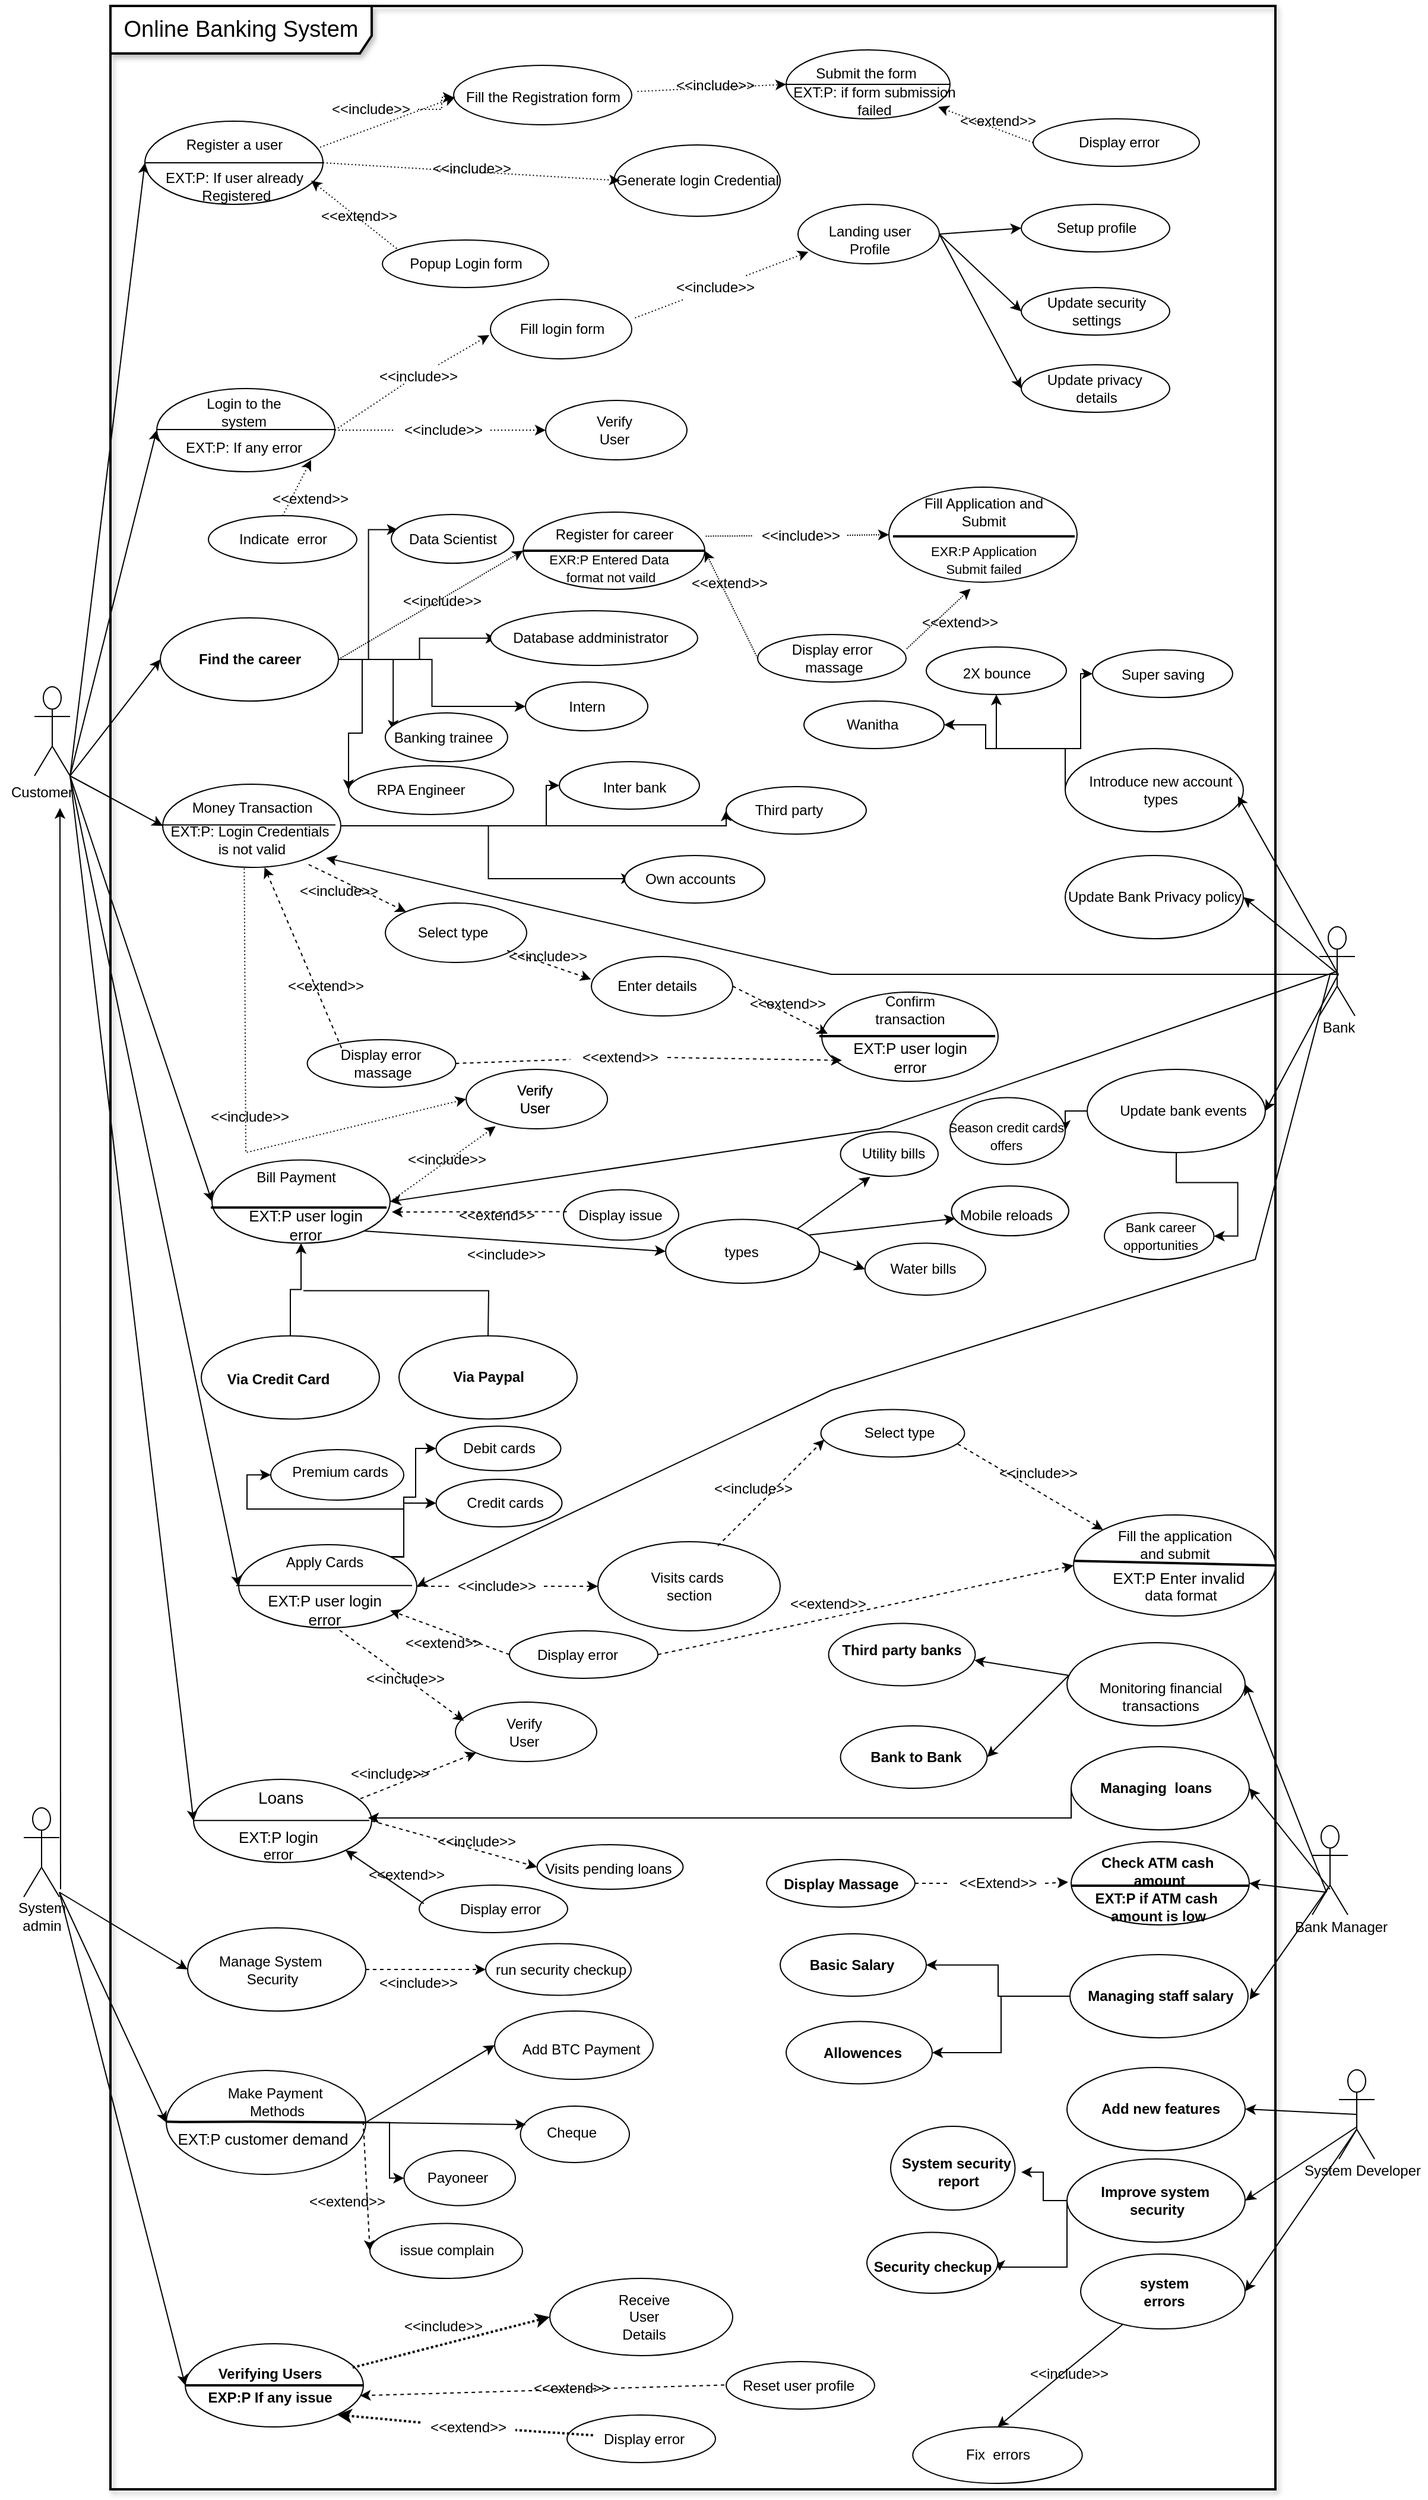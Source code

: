 <mxfile version="17.2.3" type="github">
  <diagram id="9IIWtFAtbRXTGUE0Piq1" name="Page-1">
    <mxGraphModel dx="6152" dy="9800" grid="1" gridSize="10" guides="1" tooltips="1" connect="1" arrows="1" fold="1" page="1" pageScale="1" pageWidth="1654" pageHeight="2336" math="0" shadow="0">
      <root>
        <mxCell id="0" />
        <mxCell id="1" parent="0" />
        <mxCell id="SbIcaSUCYStRZowZbvuE-18" value="" style="ellipse;whiteSpace=wrap;html=1;strokeWidth=1;" parent="1" vertex="1">
          <mxGeometry x="-4367" y="-7743.5" width="125" height="40" as="geometry" />
        </mxCell>
        <mxCell id="lS8v6T5pcr990PlDDqWm-2" value="&lt;font style=&quot;font-size: 19px&quot;&gt;Online Banking System&lt;/font&gt;" style="shape=umlFrame;whiteSpace=wrap;html=1;width=220;height=40;strokeWidth=2;shadow=1;" parent="1" vertex="1">
          <mxGeometry x="-4627" y="-9325" width="981" height="2090" as="geometry" />
        </mxCell>
        <mxCell id="lS8v6T5pcr990PlDDqWm-4" value="Customer" style="text;html=1;resizable=0;autosize=1;align=center;verticalAlign=middle;points=[];rounded=0;" parent="1" vertex="1">
          <mxGeometry x="-4720" y="-8673" width="70" height="20" as="geometry" />
        </mxCell>
        <mxCell id="lS8v6T5pcr990PlDDqWm-5" value="" style="ellipse;whiteSpace=wrap;html=1;strokeWidth=1;" parent="1" vertex="1">
          <mxGeometry x="-4598" y="-9228" width="150" height="70" as="geometry" />
        </mxCell>
        <mxCell id="lS8v6T5pcr990PlDDqWm-6" value="" style="endArrow=none;html=1;rounded=0;entryX=1;entryY=0.5;entryDx=0;entryDy=0;exitX=0;exitY=0.5;exitDx=0;exitDy=0;strokeWidth=1;" parent="1" source="lS8v6T5pcr990PlDDqWm-5" target="lS8v6T5pcr990PlDDqWm-5" edge="1">
          <mxGeometry width="50" height="50" relative="1" as="geometry">
            <mxPoint x="-4598" y="-9108" as="sourcePoint" />
            <mxPoint x="-4548" y="-9158" as="targetPoint" />
          </mxGeometry>
        </mxCell>
        <mxCell id="lS8v6T5pcr990PlDDqWm-7" value="Register a user" style="text;html=1;resizable=0;autosize=1;align=center;verticalAlign=middle;points=[];rounded=0;strokeWidth=1;" parent="1" vertex="1">
          <mxGeometry x="-4573" y="-9218" width="100" height="20" as="geometry" />
        </mxCell>
        <mxCell id="lS8v6T5pcr990PlDDqWm-8" value="EXT:P: If user already&lt;br&gt;&amp;nbsp;Registered" style="text;html=1;resizable=0;autosize=1;align=center;verticalAlign=middle;points=[];rounded=0;strokeWidth=1;" parent="1" vertex="1">
          <mxGeometry x="-4588" y="-9188" width="130" height="30" as="geometry" />
        </mxCell>
        <mxCell id="lS8v6T5pcr990PlDDqWm-10" value="" style="endArrow=classic;html=1;rounded=0;exitX=1;exitY=1;exitDx=0;exitDy=0;entryX=0;entryY=0.5;entryDx=0;entryDy=0;exitPerimeter=0;" parent="1" source="dj-Lhn2cIO9ptDoXgrbD-61" target="lS8v6T5pcr990PlDDqWm-5" edge="1">
          <mxGeometry width="50" height="50" relative="1" as="geometry">
            <mxPoint x="-4746.83" y="-8698.2" as="sourcePoint" />
            <mxPoint x="-4688" y="-8908" as="targetPoint" />
          </mxGeometry>
        </mxCell>
        <mxCell id="lS8v6T5pcr990PlDDqWm-11" value="" style="ellipse;whiteSpace=wrap;html=1;strokeWidth=1;" parent="1" vertex="1">
          <mxGeometry x="-4398" y="-9128" width="140" height="40" as="geometry" />
        </mxCell>
        <mxCell id="lS8v6T5pcr990PlDDqWm-13" value="" style="ellipse;whiteSpace=wrap;html=1;strokeWidth=1;" parent="1" vertex="1">
          <mxGeometry x="-4588" y="-9003" width="150" height="70" as="geometry" />
        </mxCell>
        <mxCell id="lS8v6T5pcr990PlDDqWm-14" value="" style="endArrow=none;html=1;rounded=0;entryX=1;entryY=0.5;entryDx=0;entryDy=0;exitX=0;exitY=0.5;exitDx=0;exitDy=0;strokeWidth=1;" parent="1" edge="1">
          <mxGeometry width="50" height="50" relative="1" as="geometry">
            <mxPoint x="-4588" y="-8968.5" as="sourcePoint" />
            <mxPoint x="-4438" y="-8968.5" as="targetPoint" />
          </mxGeometry>
        </mxCell>
        <mxCell id="lS8v6T5pcr990PlDDqWm-15" value="Popup Login form" style="text;html=1;resizable=0;autosize=1;align=center;verticalAlign=middle;points=[];rounded=0;rotation=0;strokeWidth=1;" parent="1" vertex="1">
          <mxGeometry x="-4383" y="-9118" width="110" height="20" as="geometry" />
        </mxCell>
        <mxCell id="lS8v6T5pcr990PlDDqWm-18" value="" style="endArrow=classic;html=1;rounded=0;strokeWidth=1;dashed=1;dashPattern=1 2;exitX=0.086;exitY=0.18;exitDx=0;exitDy=0;exitPerimeter=0;" parent="1" source="lS8v6T5pcr990PlDDqWm-11" edge="1">
          <mxGeometry width="50" height="50" relative="1" as="geometry">
            <mxPoint x="-4498" y="-9058" as="sourcePoint" />
            <mxPoint x="-4458" y="-9178" as="targetPoint" />
          </mxGeometry>
        </mxCell>
        <mxCell id="lS8v6T5pcr990PlDDqWm-19" value="&amp;lt;&amp;lt;extend&amp;gt;&amp;gt;" style="text;html=1;resizable=0;autosize=1;align=center;verticalAlign=middle;points=[];rounded=0;strokeWidth=1;" parent="1" vertex="1">
          <mxGeometry x="-4458" y="-9158" width="80" height="20" as="geometry" />
        </mxCell>
        <mxCell id="lS8v6T5pcr990PlDDqWm-21" value="" style="ellipse;whiteSpace=wrap;html=1;strokeWidth=1;" parent="1" vertex="1">
          <mxGeometry x="-4338" y="-9275" width="150" height="50" as="geometry" />
        </mxCell>
        <mxCell id="lS8v6T5pcr990PlDDqWm-22" value="Fill the Registration form&lt;br&gt;" style="text;html=1;resizable=0;autosize=1;align=center;verticalAlign=middle;points=[];rounded=0;rotation=0;" parent="1" vertex="1">
          <mxGeometry x="-4338" y="-9258" width="150" height="20" as="geometry" />
        </mxCell>
        <mxCell id="lS8v6T5pcr990PlDDqWm-23" value="" style="endArrow=classic;html=1;rounded=0;strokeWidth=1;dashed=1;dashPattern=1 2;exitX=0.965;exitY=0.328;exitDx=0;exitDy=0;exitPerimeter=0;entryX=0.009;entryY=0.484;entryDx=0;entryDy=0;entryPerimeter=0;" parent="1" source="lS8v6T5pcr990PlDDqWm-5" target="lS8v6T5pcr990PlDDqWm-22" edge="1">
          <mxGeometry width="50" height="50" relative="1" as="geometry">
            <mxPoint x="-4375.96" y="-9110.8" as="sourcePoint" />
            <mxPoint x="-4448" y="-9168" as="targetPoint" />
          </mxGeometry>
        </mxCell>
        <mxCell id="lS8v6T5pcr990PlDDqWm-27" value="" style="edgeStyle=orthogonalEdgeStyle;rounded=0;orthogonalLoop=1;jettySize=auto;html=1;dashed=1;dashPattern=1 2;strokeWidth=1;" parent="1" source="lS8v6T5pcr990PlDDqWm-24" target="lS8v6T5pcr990PlDDqWm-22" edge="1">
          <mxGeometry relative="1" as="geometry" />
        </mxCell>
        <mxCell id="lS8v6T5pcr990PlDDqWm-24" value="&amp;lt;&amp;lt;include&amp;gt;&amp;gt;" style="text;html=1;resizable=0;autosize=1;align=center;verticalAlign=middle;points=[];rounded=0;strokeWidth=1;" parent="1" vertex="1">
          <mxGeometry x="-4448" y="-9248" width="80" height="20" as="geometry" />
        </mxCell>
        <mxCell id="lS8v6T5pcr990PlDDqWm-25" value="" style="ellipse;whiteSpace=wrap;html=1;strokeWidth=1;" parent="1" vertex="1">
          <mxGeometry x="-4203" y="-9208" width="140" height="60" as="geometry" />
        </mxCell>
        <mxCell id="lS8v6T5pcr990PlDDqWm-26" value="Generate login Credential" style="text;html=1;resizable=0;autosize=1;align=center;verticalAlign=middle;points=[];rounded=0;rotation=0;" parent="1" vertex="1">
          <mxGeometry x="-4208" y="-9188" width="150" height="20" as="geometry" />
        </mxCell>
        <mxCell id="lS8v6T5pcr990PlDDqWm-28" value="" style="endArrow=classic;html=1;rounded=0;strokeWidth=1;dashed=1;dashPattern=1 2;exitX=1;exitY=0.5;exitDx=0;exitDy=0;entryX=0.067;entryY=0.5;entryDx=0;entryDy=0;entryPerimeter=0;" parent="1" source="lS8v6T5pcr990PlDDqWm-5" target="lS8v6T5pcr990PlDDqWm-26" edge="1">
          <mxGeometry width="50" height="50" relative="1" as="geometry">
            <mxPoint x="-4375.96" y="-9110.8" as="sourcePoint" />
            <mxPoint x="-4448" y="-9168" as="targetPoint" />
          </mxGeometry>
        </mxCell>
        <mxCell id="lS8v6T5pcr990PlDDqWm-30" value="Login to the&lt;br&gt;system" style="text;html=1;resizable=0;autosize=1;align=center;verticalAlign=middle;points=[];rounded=0;strokeWidth=1;" parent="1" vertex="1">
          <mxGeometry x="-4555" y="-8998" width="80" height="30" as="geometry" />
        </mxCell>
        <mxCell id="lS8v6T5pcr990PlDDqWm-31" value="" style="endArrow=classic;html=1;rounded=0;exitX=1;exitY=1;exitDx=0;exitDy=0;entryX=0;entryY=0.5;entryDx=0;entryDy=0;exitPerimeter=0;" parent="1" source="dj-Lhn2cIO9ptDoXgrbD-61" target="lS8v6T5pcr990PlDDqWm-13" edge="1">
          <mxGeometry width="50" height="50" relative="1" as="geometry">
            <mxPoint x="-4744.59" y="-8698.42" as="sourcePoint" />
            <mxPoint x="-4588.0" y="-9183" as="targetPoint" />
          </mxGeometry>
        </mxCell>
        <mxCell id="lS8v6T5pcr990PlDDqWm-32" value="EXT:P: If any error" style="text;html=1;resizable=0;autosize=1;align=center;verticalAlign=middle;points=[];rounded=0;strokeWidth=1;" parent="1" vertex="1">
          <mxGeometry x="-4570" y="-8963" width="110" height="20" as="geometry" />
        </mxCell>
        <mxCell id="lS8v6T5pcr990PlDDqWm-33" value="" style="ellipse;whiteSpace=wrap;html=1;strokeWidth=1;" parent="1" vertex="1">
          <mxGeometry x="-4544.5" y="-8896" width="125" height="40" as="geometry" />
        </mxCell>
        <mxCell id="lS8v6T5pcr990PlDDqWm-34" value="Indicate&amp;nbsp; error" style="text;html=1;resizable=0;autosize=1;align=center;verticalAlign=middle;points=[];rounded=0;strokeWidth=1;" parent="1" vertex="1">
          <mxGeometry x="-4527" y="-8886" width="90" height="20" as="geometry" />
        </mxCell>
        <mxCell id="lS8v6T5pcr990PlDDqWm-35" value="" style="endArrow=classic;html=1;rounded=0;strokeWidth=1;dashed=1;dashPattern=1 2;exitX=0.5;exitY=0;exitDx=0;exitDy=0;entryX=1.018;entryY=1;entryDx=0;entryDy=0;entryPerimeter=0;" parent="1" source="lS8v6T5pcr990PlDDqWm-33" target="lS8v6T5pcr990PlDDqWm-32" edge="1">
          <mxGeometry width="50" height="50" relative="1" as="geometry">
            <mxPoint x="-4375.96" y="-9110.8" as="sourcePoint" />
            <mxPoint x="-4448" y="-9168" as="targetPoint" />
          </mxGeometry>
        </mxCell>
        <mxCell id="lS8v6T5pcr990PlDDqWm-36" value="&amp;lt;&amp;lt;extend&amp;gt;&amp;gt;" style="text;html=1;resizable=0;autosize=1;align=center;verticalAlign=middle;points=[];rounded=0;strokeWidth=1;" parent="1" vertex="1">
          <mxGeometry x="-4499.5" y="-8920" width="80" height="20" as="geometry" />
        </mxCell>
        <mxCell id="lS8v6T5pcr990PlDDqWm-37" value="" style="ellipse;whiteSpace=wrap;html=1;strokeWidth=1;" parent="1" vertex="1">
          <mxGeometry x="-4307" y="-9078" width="119" height="50" as="geometry" />
        </mxCell>
        <mxCell id="lS8v6T5pcr990PlDDqWm-38" value="Fill login form" style="text;html=1;resizable=0;autosize=1;align=center;verticalAlign=middle;points=[];rounded=0;rotation=0;" parent="1" vertex="1">
          <mxGeometry x="-4292.5" y="-9063" width="90" height="20" as="geometry" />
        </mxCell>
        <mxCell id="lS8v6T5pcr990PlDDqWm-40" value="" style="endArrow=classic;html=1;rounded=0;strokeWidth=1;dashed=1;dashPattern=1 2;startArrow=none;" parent="1" source="lS8v6T5pcr990PlDDqWm-41" edge="1">
          <mxGeometry width="50" height="50" relative="1" as="geometry">
            <mxPoint x="-4588.05" y="-9028" as="sourcePoint" />
            <mxPoint x="-4308" y="-9048" as="targetPoint" />
          </mxGeometry>
        </mxCell>
        <mxCell id="lS8v6T5pcr990PlDDqWm-41" value="&amp;lt;&amp;lt;include&amp;gt;&amp;gt;" style="text;html=1;resizable=0;autosize=1;align=center;verticalAlign=middle;points=[];rounded=0;strokeWidth=1;" parent="1" vertex="1">
          <mxGeometry x="-4408" y="-9023" width="80" height="20" as="geometry" />
        </mxCell>
        <mxCell id="lS8v6T5pcr990PlDDqWm-42" value="" style="endArrow=none;html=1;rounded=0;strokeWidth=1;dashed=1;dashPattern=1 2;exitX=1;exitY=0.5;exitDx=0;exitDy=0;" parent="1" source="lS8v6T5pcr990PlDDqWm-13" edge="1">
          <mxGeometry width="50" height="50" relative="1" as="geometry">
            <mxPoint x="-4448" y="-8973" as="sourcePoint" />
            <mxPoint x="-4378" y="-9008" as="targetPoint" />
          </mxGeometry>
        </mxCell>
        <mxCell id="lS8v6T5pcr990PlDDqWm-43" value="" style="ellipse;whiteSpace=wrap;html=1;strokeWidth=1;" parent="1" vertex="1">
          <mxGeometry x="-4048" y="-9158" width="119" height="50" as="geometry" />
        </mxCell>
        <mxCell id="lS8v6T5pcr990PlDDqWm-44" value="&amp;lt;&amp;lt;include&amp;gt;&amp;gt;" style="text;html=1;resizable=0;autosize=1;align=center;verticalAlign=middle;points=[];rounded=0;strokeWidth=1;" parent="1" vertex="1">
          <mxGeometry x="-4158" y="-9098" width="80" height="20" as="geometry" />
        </mxCell>
        <mxCell id="lS8v6T5pcr990PlDDqWm-46" value="" style="endArrow=none;dashed=1;html=1;rounded=0;dashPattern=1 2;strokeWidth=1;exitX=1.023;exitY=0.311;exitDx=0;exitDy=0;exitPerimeter=0;" parent="1" source="lS8v6T5pcr990PlDDqWm-37" target="lS8v6T5pcr990PlDDqWm-44" edge="1">
          <mxGeometry width="50" height="50" relative="1" as="geometry">
            <mxPoint x="-4208" y="-9068" as="sourcePoint" />
            <mxPoint x="-4158" y="-9118" as="targetPoint" />
          </mxGeometry>
        </mxCell>
        <mxCell id="lS8v6T5pcr990PlDDqWm-47" value="" style="endArrow=classic;html=1;rounded=0;dashed=1;dashPattern=1 2;strokeWidth=1;entryX=0.073;entryY=0.8;entryDx=0;entryDy=0;entryPerimeter=0;" parent="1" source="lS8v6T5pcr990PlDDqWm-44" target="lS8v6T5pcr990PlDDqWm-43" edge="1">
          <mxGeometry width="50" height="50" relative="1" as="geometry">
            <mxPoint x="-4208" y="-9068" as="sourcePoint" />
            <mxPoint x="-4158" y="-9118" as="targetPoint" />
          </mxGeometry>
        </mxCell>
        <mxCell id="lS8v6T5pcr990PlDDqWm-48" value="Landing user &lt;br&gt;Profile" style="text;html=1;resizable=0;autosize=1;align=center;verticalAlign=middle;points=[];rounded=0;rotation=0;" parent="1" vertex="1">
          <mxGeometry x="-4028" y="-9143" width="80" height="30" as="geometry" />
        </mxCell>
        <mxCell id="lS8v6T5pcr990PlDDqWm-50" value="&amp;lt;&amp;lt;include&amp;gt;&amp;gt;" style="text;html=1;resizable=0;autosize=1;align=center;verticalAlign=middle;points=[];rounded=0;strokeWidth=1;" parent="1" vertex="1">
          <mxGeometry x="-4363" y="-9198" width="80" height="20" as="geometry" />
        </mxCell>
        <mxCell id="lS8v6T5pcr990PlDDqWm-51" value="" style="ellipse;whiteSpace=wrap;html=1;strokeWidth=1;" parent="1" vertex="1">
          <mxGeometry x="-4058" y="-9288" width="138" height="58" as="geometry" />
        </mxCell>
        <mxCell id="lS8v6T5pcr990PlDDqWm-52" value="Submit&amp;nbsp;the form" style="text;html=1;resizable=0;autosize=1;align=center;verticalAlign=middle;points=[];rounded=0;rotation=0;" parent="1" vertex="1">
          <mxGeometry x="-4041" y="-9278" width="100" height="20" as="geometry" />
        </mxCell>
        <mxCell id="lS8v6T5pcr990PlDDqWm-53" value="" style="endArrow=classic;html=1;rounded=0;dashed=1;dashPattern=1 2;strokeWidth=1;entryX=0;entryY=0.5;entryDx=0;entryDy=0;exitX=1.032;exitY=0.249;exitDx=0;exitDy=0;exitPerimeter=0;" parent="1" source="lS8v6T5pcr990PlDDqWm-22" target="lS8v6T5pcr990PlDDqWm-51" edge="1">
          <mxGeometry width="50" height="50" relative="1" as="geometry">
            <mxPoint x="-4258" y="-9128" as="sourcePoint" />
            <mxPoint x="-4208" y="-9178" as="targetPoint" />
          </mxGeometry>
        </mxCell>
        <mxCell id="lS8v6T5pcr990PlDDqWm-54" value="&amp;lt;&amp;lt;include&amp;gt;&amp;gt;" style="text;html=1;resizable=0;autosize=1;align=center;verticalAlign=middle;points=[];rounded=0;strokeWidth=1;" parent="1" vertex="1">
          <mxGeometry x="-4158" y="-9268" width="80" height="20" as="geometry" />
        </mxCell>
        <mxCell id="Q9dJe3WpNP0feb2-7MSR-52" style="edgeStyle=orthogonalEdgeStyle;rounded=0;orthogonalLoop=1;jettySize=auto;html=1;exitX=1;exitY=0.5;exitDx=0;exitDy=0;entryX=-0.023;entryY=0.506;entryDx=0;entryDy=0;entryPerimeter=0;" edge="1" parent="1" source="lS8v6T5pcr990PlDDqWm-58" target="Q9dJe3WpNP0feb2-7MSR-46">
          <mxGeometry relative="1" as="geometry" />
        </mxCell>
        <mxCell id="Q9dJe3WpNP0feb2-7MSR-53" style="edgeStyle=orthogonalEdgeStyle;rounded=0;orthogonalLoop=1;jettySize=auto;html=1;exitX=1;exitY=0.5;exitDx=0;exitDy=0;entryX=0;entryY=0.5;entryDx=0;entryDy=0;" edge="1" parent="1" source="lS8v6T5pcr990PlDDqWm-58" target="Q9dJe3WpNP0feb2-7MSR-49">
          <mxGeometry relative="1" as="geometry">
            <Array as="points">
              <mxPoint x="-4415" y="-8775" />
              <mxPoint x="-4415" y="-8713" />
              <mxPoint x="-4427" y="-8713" />
            </Array>
          </mxGeometry>
        </mxCell>
        <mxCell id="Q9dJe3WpNP0feb2-7MSR-54" style="edgeStyle=orthogonalEdgeStyle;rounded=0;orthogonalLoop=1;jettySize=auto;html=1;exitX=1;exitY=0.5;exitDx=0;exitDy=0;entryX=0;entryY=0.5;entryDx=0;entryDy=0;" edge="1" parent="1" source="lS8v6T5pcr990PlDDqWm-58" target="Q9dJe3WpNP0feb2-7MSR-47">
          <mxGeometry relative="1" as="geometry" />
        </mxCell>
        <mxCell id="Q9dJe3WpNP0feb2-7MSR-55" style="edgeStyle=orthogonalEdgeStyle;rounded=0;orthogonalLoop=1;jettySize=auto;html=1;exitX=1;exitY=0.5;exitDx=0;exitDy=0;entryX=-0.008;entryY=0.113;entryDx=0;entryDy=0;entryPerimeter=0;" edge="1" parent="1" source="lS8v6T5pcr990PlDDqWm-58" target="Q9dJe3WpNP0feb2-7MSR-42">
          <mxGeometry relative="1" as="geometry" />
        </mxCell>
        <mxCell id="Q9dJe3WpNP0feb2-7MSR-56" style="edgeStyle=orthogonalEdgeStyle;rounded=0;orthogonalLoop=1;jettySize=auto;html=1;exitX=1;exitY=0.5;exitDx=0;exitDy=0;entryX=0.086;entryY=0.225;entryDx=0;entryDy=0;entryPerimeter=0;" edge="1" parent="1" source="lS8v6T5pcr990PlDDqWm-58" target="Q9dJe3WpNP0feb2-7MSR-44">
          <mxGeometry relative="1" as="geometry" />
        </mxCell>
        <mxCell id="lS8v6T5pcr990PlDDqWm-58" value="" style="ellipse;whiteSpace=wrap;html=1;strokeWidth=1;" parent="1" vertex="1">
          <mxGeometry x="-4585" y="-8810" width="150" height="70" as="geometry" />
        </mxCell>
        <mxCell id="lS8v6T5pcr990PlDDqWm-60" value="&lt;b&gt;Find the career&lt;br&gt;&lt;/b&gt;" style="text;html=1;resizable=0;autosize=1;align=center;verticalAlign=middle;points=[];rounded=0;strokeWidth=1;" parent="1" vertex="1">
          <mxGeometry x="-4560" y="-8785" width="100" height="20" as="geometry" />
        </mxCell>
        <mxCell id="lS8v6T5pcr990PlDDqWm-62" value="" style="endArrow=classic;html=1;rounded=0;entryX=0;entryY=0.5;entryDx=0;entryDy=0;exitX=1;exitY=1;exitDx=0;exitDy=0;exitPerimeter=0;" parent="1" source="dj-Lhn2cIO9ptDoXgrbD-61" target="lS8v6T5pcr990PlDDqWm-58" edge="1">
          <mxGeometry width="50" height="50" relative="1" as="geometry">
            <mxPoint x="-4748" y="-8698" as="sourcePoint" />
            <mxPoint x="-4578" y="-8924" as="targetPoint" />
          </mxGeometry>
        </mxCell>
        <mxCell id="dj-Lhn2cIO9ptDoXgrbD-1" value="" style="ellipse;whiteSpace=wrap;html=1;strokeWidth=1;" parent="1" vertex="1">
          <mxGeometry x="-4260.5" y="-8993" width="119" height="50" as="geometry" />
        </mxCell>
        <mxCell id="dj-Lhn2cIO9ptDoXgrbD-2" value="Verify&lt;br&gt;User" style="text;html=1;resizable=0;autosize=1;align=center;verticalAlign=middle;points=[];rounded=0;rotation=0;" parent="1" vertex="1">
          <mxGeometry x="-4228" y="-8983" width="50" height="30" as="geometry" />
        </mxCell>
        <mxCell id="dj-Lhn2cIO9ptDoXgrbD-4" value="" style="endArrow=classic;html=1;rounded=0;strokeWidth=1;dashed=1;dashPattern=1 2;exitX=1;exitY=0.5;exitDx=0;exitDy=0;entryX=0;entryY=0.5;entryDx=0;entryDy=0;startArrow=none;" parent="1" source="dj-Lhn2cIO9ptDoXgrbD-5" target="dj-Lhn2cIO9ptDoXgrbD-1" edge="1">
          <mxGeometry width="50" height="50" relative="1" as="geometry">
            <mxPoint x="-4438" y="-9169" as="sourcePoint" />
            <mxPoint x="-4187.95" y="-9154" as="targetPoint" />
          </mxGeometry>
        </mxCell>
        <mxCell id="dj-Lhn2cIO9ptDoXgrbD-5" value="&amp;lt;&amp;lt;include&amp;gt;&amp;gt;" style="text;html=1;resizable=0;autosize=1;align=center;verticalAlign=middle;points=[];rounded=0;strokeWidth=1;" parent="1" vertex="1">
          <mxGeometry x="-4387" y="-8978" width="80" height="20" as="geometry" />
        </mxCell>
        <mxCell id="dj-Lhn2cIO9ptDoXgrbD-6" value="" style="endArrow=none;html=1;rounded=0;strokeWidth=1;dashed=1;dashPattern=1 2;exitX=1;exitY=0.5;exitDx=0;exitDy=0;entryX=0;entryY=0.5;entryDx=0;entryDy=0;" parent="1" source="lS8v6T5pcr990PlDDqWm-13" target="dj-Lhn2cIO9ptDoXgrbD-5" edge="1">
          <mxGeometry width="50" height="50" relative="1" as="geometry">
            <mxPoint x="-4438" y="-8968" as="sourcePoint" />
            <mxPoint x="-4260.5" y="-8968" as="targetPoint" />
          </mxGeometry>
        </mxCell>
        <mxCell id="Q9dJe3WpNP0feb2-7MSR-65" style="edgeStyle=orthogonalEdgeStyle;rounded=0;orthogonalLoop=1;jettySize=auto;html=1;exitX=1;exitY=0.5;exitDx=0;exitDy=0;entryX=0;entryY=0.5;entryDx=0;entryDy=0;" edge="1" parent="1" source="dj-Lhn2cIO9ptDoXgrbD-7" target="Q9dJe3WpNP0feb2-7MSR-57">
          <mxGeometry relative="1" as="geometry">
            <Array as="points">
              <mxPoint x="-4260" y="-8635" />
              <mxPoint x="-4260" y="-8669" />
            </Array>
          </mxGeometry>
        </mxCell>
        <mxCell id="Q9dJe3WpNP0feb2-7MSR-66" style="edgeStyle=orthogonalEdgeStyle;rounded=0;orthogonalLoop=1;jettySize=auto;html=1;exitX=1;exitY=0.5;exitDx=0;exitDy=0;entryX=0;entryY=0.5;entryDx=0;entryDy=0;" edge="1" parent="1" source="dj-Lhn2cIO9ptDoXgrbD-7" target="Q9dJe3WpNP0feb2-7MSR-61">
          <mxGeometry relative="1" as="geometry">
            <Array as="points">
              <mxPoint x="-4109" y="-8635" />
            </Array>
          </mxGeometry>
        </mxCell>
        <mxCell id="Q9dJe3WpNP0feb2-7MSR-67" style="edgeStyle=orthogonalEdgeStyle;rounded=0;orthogonalLoop=1;jettySize=auto;html=1;exitX=1;exitY=0.5;exitDx=0;exitDy=0;entryX=-0.039;entryY=0.474;entryDx=0;entryDy=0;entryPerimeter=0;" edge="1" parent="1" source="dj-Lhn2cIO9ptDoXgrbD-7" target="Q9dJe3WpNP0feb2-7MSR-60">
          <mxGeometry relative="1" as="geometry" />
        </mxCell>
        <mxCell id="dj-Lhn2cIO9ptDoXgrbD-7" value="" style="ellipse;whiteSpace=wrap;html=1;strokeWidth=1;" parent="1" vertex="1">
          <mxGeometry x="-4583" y="-8670" width="150" height="70" as="geometry" />
        </mxCell>
        <mxCell id="dj-Lhn2cIO9ptDoXgrbD-8" value="Money Transaction" style="text;html=1;resizable=0;autosize=1;align=center;verticalAlign=middle;points=[];rounded=0;strokeWidth=1;" parent="1" vertex="1">
          <mxGeometry x="-4568" y="-8660" width="120" height="20" as="geometry" />
        </mxCell>
        <mxCell id="dj-Lhn2cIO9ptDoXgrbD-9" value="" style="ellipse;whiteSpace=wrap;html=1;strokeWidth=1;" parent="1" vertex="1">
          <mxGeometry x="-4541.5" y="-8353.75" width="150" height="70" as="geometry" />
        </mxCell>
        <mxCell id="dj-Lhn2cIO9ptDoXgrbD-10" value="Bill Payment" style="text;html=1;resizable=0;autosize=1;align=center;verticalAlign=middle;points=[];rounded=0;strokeWidth=1;" parent="1" vertex="1">
          <mxGeometry x="-4511.5" y="-8348.75" width="80" height="20" as="geometry" />
        </mxCell>
        <mxCell id="Q9dJe3WpNP0feb2-7MSR-105" style="edgeStyle=orthogonalEdgeStyle;rounded=0;orthogonalLoop=1;jettySize=auto;html=1;exitX=1;exitY=0;exitDx=0;exitDy=0;entryX=0;entryY=0.5;entryDx=0;entryDy=0;strokeWidth=1;" edge="1" parent="1" source="dj-Lhn2cIO9ptDoXgrbD-11" target="Q9dJe3WpNP0feb2-7MSR-98">
          <mxGeometry relative="1" as="geometry">
            <Array as="points">
              <mxPoint x="-4380" y="-8020" />
              <mxPoint x="-4380" y="-8065" />
            </Array>
          </mxGeometry>
        </mxCell>
        <mxCell id="Q9dJe3WpNP0feb2-7MSR-106" style="edgeStyle=orthogonalEdgeStyle;rounded=0;orthogonalLoop=1;jettySize=auto;html=1;exitX=1;exitY=0;exitDx=0;exitDy=0;entryX=0;entryY=0.5;entryDx=0;entryDy=0;strokeWidth=1;" edge="1" parent="1" source="dj-Lhn2cIO9ptDoXgrbD-11" target="Q9dJe3WpNP0feb2-7MSR-97">
          <mxGeometry relative="1" as="geometry">
            <Array as="points">
              <mxPoint x="-4380" y="-8020" />
              <mxPoint x="-4380" y="-8070" />
              <mxPoint x="-4370" y="-8070" />
              <mxPoint x="-4370" y="-8111" />
            </Array>
          </mxGeometry>
        </mxCell>
        <mxCell id="Q9dJe3WpNP0feb2-7MSR-107" style="edgeStyle=orthogonalEdgeStyle;rounded=0;orthogonalLoop=1;jettySize=auto;html=1;exitX=1;exitY=0;exitDx=0;exitDy=0;entryX=0;entryY=0.5;entryDx=0;entryDy=0;strokeWidth=1;" edge="1" parent="1" source="dj-Lhn2cIO9ptDoXgrbD-11" target="Q9dJe3WpNP0feb2-7MSR-96">
          <mxGeometry relative="1" as="geometry">
            <Array as="points">
              <mxPoint x="-4380" y="-8020" />
              <mxPoint x="-4380" y="-8060" />
              <mxPoint x="-4512" y="-8060" />
              <mxPoint x="-4512" y="-8089" />
            </Array>
          </mxGeometry>
        </mxCell>
        <mxCell id="dj-Lhn2cIO9ptDoXgrbD-11" value="" style="ellipse;whiteSpace=wrap;html=1;strokeWidth=1;" parent="1" vertex="1">
          <mxGeometry x="-4519" y="-8030" width="150" height="70" as="geometry" />
        </mxCell>
        <mxCell id="dj-Lhn2cIO9ptDoXgrbD-12" value="Apply Cards" style="text;html=1;resizable=0;autosize=1;align=center;verticalAlign=middle;points=[];rounded=0;strokeWidth=1;" parent="1" vertex="1">
          <mxGeometry x="-4487" y="-8025" width="80" height="20" as="geometry" />
        </mxCell>
        <mxCell id="dj-Lhn2cIO9ptDoXgrbD-13" value="" style="endArrow=classic;html=1;rounded=0;entryX=0;entryY=0.5;entryDx=0;entryDy=0;exitX=1;exitY=1;exitDx=0;exitDy=0;exitPerimeter=0;" parent="1" source="dj-Lhn2cIO9ptDoXgrbD-61" target="dj-Lhn2cIO9ptDoXgrbD-7" edge="1">
          <mxGeometry width="50" height="50" relative="1" as="geometry">
            <mxPoint x="-4743" y="-8700" as="sourcePoint" />
            <mxPoint x="-4293" y="-8700" as="targetPoint" />
          </mxGeometry>
        </mxCell>
        <mxCell id="dj-Lhn2cIO9ptDoXgrbD-14" value="" style="endArrow=classic;html=1;rounded=0;entryX=0;entryY=0.5;entryDx=0;entryDy=0;exitX=1;exitY=1;exitDx=0;exitDy=0;exitPerimeter=0;" parent="1" source="dj-Lhn2cIO9ptDoXgrbD-61" target="dj-Lhn2cIO9ptDoXgrbD-9" edge="1">
          <mxGeometry width="50" height="50" relative="1" as="geometry">
            <mxPoint x="-4743" y="-8700" as="sourcePoint" />
            <mxPoint x="-4580" y="-8625" as="targetPoint" />
          </mxGeometry>
        </mxCell>
        <mxCell id="dj-Lhn2cIO9ptDoXgrbD-15" value="" style="endArrow=classic;html=1;rounded=0;entryX=0;entryY=0.5;entryDx=0;entryDy=0;exitX=1;exitY=1;exitDx=0;exitDy=0;exitPerimeter=0;" parent="1" source="dj-Lhn2cIO9ptDoXgrbD-61" target="dj-Lhn2cIO9ptDoXgrbD-11" edge="1">
          <mxGeometry width="50" height="50" relative="1" as="geometry">
            <mxPoint x="-4733" y="-8690" as="sourcePoint" />
            <mxPoint x="-4580" y="-8475" as="targetPoint" />
          </mxGeometry>
        </mxCell>
        <mxCell id="dj-Lhn2cIO9ptDoXgrbD-19" value="" style="endArrow=classic;html=1;rounded=0;" parent="1" edge="1">
          <mxGeometry width="50" height="50" relative="1" as="geometry">
            <mxPoint x="-4669" y="-7740" as="sourcePoint" />
            <mxPoint x="-4669.5" y="-8650" as="targetPoint" />
          </mxGeometry>
        </mxCell>
        <mxCell id="dj-Lhn2cIO9ptDoXgrbD-20" value="System &lt;br&gt;admin" style="text;html=1;resizable=0;autosize=1;align=center;verticalAlign=middle;points=[];rounded=0;" parent="1" vertex="1">
          <mxGeometry x="-4715" y="-7732.5" width="60" height="30" as="geometry" />
        </mxCell>
        <mxCell id="dj-Lhn2cIO9ptDoXgrbD-21" value="" style="ellipse;whiteSpace=wrap;html=1;strokeWidth=1;" parent="1" vertex="1">
          <mxGeometry x="-4562" y="-7707.5" width="150" height="70" as="geometry" />
        </mxCell>
        <mxCell id="dj-Lhn2cIO9ptDoXgrbD-22" value="Manage System&amp;nbsp;&lt;br&gt;Security" style="text;html=1;resizable=0;autosize=1;align=center;verticalAlign=middle;points=[];rounded=0;strokeWidth=1;" parent="1" vertex="1">
          <mxGeometry x="-4546" y="-7687.5" width="110" height="30" as="geometry" />
        </mxCell>
        <mxCell id="Q9dJe3WpNP0feb2-7MSR-83" style="edgeStyle=orthogonalEdgeStyle;rounded=0;orthogonalLoop=1;jettySize=auto;html=1;exitX=1;exitY=0.5;exitDx=0;exitDy=0;entryX=0;entryY=0.5;entryDx=0;entryDy=0;" edge="1" parent="1" source="dj-Lhn2cIO9ptDoXgrbD-23" target="Q9dJe3WpNP0feb2-7MSR-82">
          <mxGeometry relative="1" as="geometry" />
        </mxCell>
        <mxCell id="dj-Lhn2cIO9ptDoXgrbD-23" value="" style="ellipse;whiteSpace=wrap;html=1;strokeWidth=1;" parent="1" vertex="1">
          <mxGeometry x="-4580" y="-7587.5" width="168" height="87.5" as="geometry" />
        </mxCell>
        <mxCell id="dj-Lhn2cIO9ptDoXgrbD-24" value="Make Payment&amp;nbsp;&lt;br&gt;Methods" style="text;html=1;resizable=0;autosize=1;align=center;verticalAlign=middle;points=[];rounded=0;strokeWidth=1;" parent="1" vertex="1">
          <mxGeometry x="-4537" y="-7576.25" width="100" height="30" as="geometry" />
        </mxCell>
        <mxCell id="dj-Lhn2cIO9ptDoXgrbD-25" value="" style="endArrow=classic;html=1;rounded=0;entryX=0;entryY=0.5;entryDx=0;entryDy=0;" parent="1" target="dj-Lhn2cIO9ptDoXgrbD-21" edge="1">
          <mxGeometry width="50" height="50" relative="1" as="geometry">
            <mxPoint x="-4670" y="-7737.5" as="sourcePoint" />
            <mxPoint x="-4365" y="-8087.5" as="targetPoint" />
          </mxGeometry>
        </mxCell>
        <mxCell id="dj-Lhn2cIO9ptDoXgrbD-26" value="" style="endArrow=classic;html=1;rounded=0;entryX=0;entryY=0.5;entryDx=0;entryDy=0;" parent="1" target="dj-Lhn2cIO9ptDoXgrbD-23" edge="1">
          <mxGeometry width="50" height="50" relative="1" as="geometry">
            <mxPoint x="-4670" y="-7737.5" as="sourcePoint" />
            <mxPoint x="-4530.55" y="-7743.88" as="targetPoint" />
          </mxGeometry>
        </mxCell>
        <mxCell id="dj-Lhn2cIO9ptDoXgrbD-28" value="" style="ellipse;whiteSpace=wrap;html=1;strokeWidth=1;" parent="1" vertex="1">
          <mxGeometry x="-4327.45" y="-8430" width="119" height="50" as="geometry" />
        </mxCell>
        <mxCell id="dj-Lhn2cIO9ptDoXgrbD-29" value="Verify&lt;br&gt;User" style="text;html=1;resizable=0;autosize=1;align=center;verticalAlign=middle;points=[];rounded=0;rotation=0;" parent="1" vertex="1">
          <mxGeometry x="-4294.95" y="-8420" width="50" height="30" as="geometry" />
        </mxCell>
        <mxCell id="dj-Lhn2cIO9ptDoXgrbD-30" value="" style="endArrow=classic;html=1;rounded=0;entryX=0;entryY=0.5;entryDx=0;entryDy=0;exitX=0.458;exitY=1.013;exitDx=0;exitDy=0;dashed=1;dashPattern=1 2;exitPerimeter=0;" parent="1" source="dj-Lhn2cIO9ptDoXgrbD-7" target="dj-Lhn2cIO9ptDoXgrbD-28" edge="1">
          <mxGeometry width="50" height="50" relative="1" as="geometry">
            <mxPoint x="-4460" y="-8333.57" as="sourcePoint" />
            <mxPoint x="-4496.95" y="-8440" as="targetPoint" />
            <Array as="points">
              <mxPoint x="-4513" y="-8360" />
            </Array>
          </mxGeometry>
        </mxCell>
        <mxCell id="dj-Lhn2cIO9ptDoXgrbD-31" value="&amp;lt;&amp;lt;include&amp;gt;&amp;gt;" style="text;html=1;resizable=0;autosize=1;align=center;verticalAlign=middle;points=[];rounded=0;strokeWidth=1;" parent="1" vertex="1">
          <mxGeometry x="-4550.5" y="-8400" width="80" height="20" as="geometry" />
        </mxCell>
        <mxCell id="dj-Lhn2cIO9ptDoXgrbD-32" value="" style="endArrow=classic;html=1;rounded=0;entryX=0.049;entryY=0.833;entryDx=0;entryDy=0;exitX=1;exitY=0.5;exitDx=0;exitDy=0;dashed=1;dashPattern=1 2;entryPerimeter=0;" parent="1" source="dj-Lhn2cIO9ptDoXgrbD-9" edge="1">
          <mxGeometry width="50" height="50" relative="1" as="geometry">
            <mxPoint x="-4381.5" y="-8309.75" as="sourcePoint" />
            <mxPoint x="-4302.669" y="-8382.1" as="targetPoint" />
          </mxGeometry>
        </mxCell>
        <mxCell id="dj-Lhn2cIO9ptDoXgrbD-34" value="&amp;lt;&amp;lt;include&amp;gt;&amp;gt;" style="text;html=1;resizable=0;autosize=1;align=center;verticalAlign=middle;points=[];rounded=0;strokeWidth=1;" parent="1" vertex="1">
          <mxGeometry x="-4384.5" y="-8363.75" width="80" height="20" as="geometry" />
        </mxCell>
        <mxCell id="dj-Lhn2cIO9ptDoXgrbD-35" value="" style="ellipse;whiteSpace=wrap;html=1;strokeWidth=1;" parent="1" vertex="1">
          <mxGeometry x="-4557" y="-7832.5" width="150" height="70" as="geometry" />
        </mxCell>
        <mxCell id="dj-Lhn2cIO9ptDoXgrbD-36" value="&lt;font style=&quot;font-size: 14px&quot;&gt;Loans&amp;nbsp;&lt;/font&gt;" style="text;html=1;resizable=0;autosize=1;align=center;verticalAlign=middle;points=[];rounded=0;strokeWidth=1;" parent="1" vertex="1">
          <mxGeometry x="-4512" y="-7827.5" width="60" height="20" as="geometry" />
        </mxCell>
        <mxCell id="dj-Lhn2cIO9ptDoXgrbD-37" value="" style="endArrow=classic;html=1;rounded=0;entryX=0;entryY=0.5;entryDx=0;entryDy=0;exitX=1;exitY=1;exitDx=0;exitDy=0;exitPerimeter=0;" parent="1" source="dj-Lhn2cIO9ptDoXgrbD-61" target="dj-Lhn2cIO9ptDoXgrbD-35" edge="1">
          <mxGeometry width="50" height="50" relative="1" as="geometry">
            <mxPoint x="-4743" y="-8700" as="sourcePoint" />
            <mxPoint x="-4443" y="-8600" as="targetPoint" />
          </mxGeometry>
        </mxCell>
        <mxCell id="dj-Lhn2cIO9ptDoXgrbD-38" value="Bank" style="text;html=1;resizable=0;autosize=1;align=center;verticalAlign=middle;points=[];rounded=0;" parent="1" vertex="1">
          <mxGeometry x="-3613" y="-8475" width="40" height="20" as="geometry" />
        </mxCell>
        <mxCell id="dj-Lhn2cIO9ptDoXgrbD-53" style="edgeStyle=orthogonalEdgeStyle;rounded=0;orthogonalLoop=1;jettySize=auto;html=1;entryX=0.5;entryY=1;entryDx=0;entryDy=0;" parent="1" source="dj-Lhn2cIO9ptDoXgrbD-39" target="dj-Lhn2cIO9ptDoXgrbD-9" edge="1">
          <mxGeometry relative="1" as="geometry" />
        </mxCell>
        <mxCell id="dj-Lhn2cIO9ptDoXgrbD-39" value="" style="ellipse;whiteSpace=wrap;html=1;strokeWidth=1;" parent="1" vertex="1">
          <mxGeometry x="-4550.5" y="-8205.75" width="150" height="70" as="geometry" />
        </mxCell>
        <mxCell id="dj-Lhn2cIO9ptDoXgrbD-40" value="&lt;b&gt;Via Credit Card&lt;br&gt;&lt;/b&gt;" style="text;html=1;resizable=0;autosize=1;align=center;verticalAlign=middle;points=[];rounded=0;strokeWidth=1;" parent="1" vertex="1">
          <mxGeometry x="-4536.5" y="-8178.75" width="100" height="20" as="geometry" />
        </mxCell>
        <mxCell id="dj-Lhn2cIO9ptDoXgrbD-41" value="" style="ellipse;whiteSpace=wrap;html=1;strokeWidth=1;" parent="1" vertex="1">
          <mxGeometry x="-4384" y="-8205.75" width="150" height="70" as="geometry" />
        </mxCell>
        <mxCell id="dj-Lhn2cIO9ptDoXgrbD-46" value="System Developer" style="text;html=1;resizable=0;autosize=1;align=center;verticalAlign=middle;points=[];rounded=0;" parent="1" vertex="1">
          <mxGeometry x="-3628.5" y="-7513" width="110" height="20" as="geometry" />
        </mxCell>
        <mxCell id="dj-Lhn2cIO9ptDoXgrbD-49" value="Actor" style="shape=umlActor;verticalLabelPosition=bottom;verticalAlign=top;html=1;outlineConnect=0;overflow=visible;noLabel=1;" parent="1" vertex="1">
          <mxGeometry x="-4700" y="-7808.5" width="30" height="75" as="geometry" />
        </mxCell>
        <mxCell id="dj-Lhn2cIO9ptDoXgrbD-50" value="&lt;b&gt;Via Paypal&lt;br&gt;&lt;/b&gt;" style="text;html=1;resizable=0;autosize=1;align=center;verticalAlign=middle;points=[];rounded=0;strokeWidth=1;" parent="1" vertex="1">
          <mxGeometry x="-4349" y="-8180.75" width="80" height="20" as="geometry" />
        </mxCell>
        <mxCell id="dj-Lhn2cIO9ptDoXgrbD-56" value="" style="endArrow=none;html=1;rounded=0;entryX=0.5;entryY=0;entryDx=0;entryDy=0;" parent="1" target="dj-Lhn2cIO9ptDoXgrbD-41" edge="1">
          <mxGeometry width="50" height="50" relative="1" as="geometry">
            <mxPoint x="-4464.5" y="-8243.75" as="sourcePoint" />
            <mxPoint x="-4474.5" y="-8203.75" as="targetPoint" />
            <Array as="points">
              <mxPoint x="-4308.5" y="-8243.75" />
            </Array>
          </mxGeometry>
        </mxCell>
        <mxCell id="dj-Lhn2cIO9ptDoXgrbD-57" value="" style="ellipse;whiteSpace=wrap;html=1;strokeWidth=1;" parent="1" vertex="1">
          <mxGeometry x="-4159.5" y="-8303.75" width="129.5" height="53.75" as="geometry" />
        </mxCell>
        <mxCell id="dj-Lhn2cIO9ptDoXgrbD-58" value="" style="endArrow=classic;html=1;rounded=0;entryX=0;entryY=0.5;entryDx=0;entryDy=0;startArrow=none;exitX=1;exitY=1;exitDx=0;exitDy=0;" parent="1" source="dj-Lhn2cIO9ptDoXgrbD-9" target="dj-Lhn2cIO9ptDoXgrbD-57" edge="1">
          <mxGeometry width="50" height="50" relative="1" as="geometry">
            <mxPoint x="-4214.5" y="-8263.75" as="sourcePoint" />
            <mxPoint x="-4514.5" y="-8213.75" as="targetPoint" />
          </mxGeometry>
        </mxCell>
        <mxCell id="dj-Lhn2cIO9ptDoXgrbD-61" value="Actor" style="shape=umlActor;verticalLabelPosition=bottom;verticalAlign=top;html=1;outlineConnect=0;overflow=visible;noLabel=1;" parent="1" vertex="1">
          <mxGeometry x="-4691" y="-8752" width="30" height="75" as="geometry" />
        </mxCell>
        <mxCell id="dj-Lhn2cIO9ptDoXgrbD-62" value="Actor" style="shape=umlActor;verticalLabelPosition=bottom;verticalAlign=top;html=1;outlineConnect=0;overflow=visible;noLabel=1;" parent="1" vertex="1">
          <mxGeometry x="-3592.5" y="-7588" width="30" height="75" as="geometry" />
        </mxCell>
        <mxCell id="dj-Lhn2cIO9ptDoXgrbD-63" value="Actor" style="shape=umlActor;verticalLabelPosition=bottom;verticalAlign=top;html=1;outlineConnect=0;overflow=visible;noLabel=1;" parent="1" vertex="1">
          <mxGeometry x="-3609" y="-8550" width="30" height="75" as="geometry" />
        </mxCell>
        <mxCell id="dj-Lhn2cIO9ptDoXgrbD-64" value="" style="endArrow=classic;html=1;rounded=0;exitX=0.5;exitY=0.5;exitDx=0;exitDy=0;exitPerimeter=0;entryX=1;entryY=0.5;entryDx=0;entryDy=0;" parent="1" source="dj-Lhn2cIO9ptDoXgrbD-63" target="dj-Lhn2cIO9ptDoXgrbD-9" edge="1">
          <mxGeometry width="50" height="50" relative="1" as="geometry">
            <mxPoint x="-4543" y="-8330" as="sourcePoint" />
            <mxPoint x="-4313" y="-8490" as="targetPoint" />
            <Array as="points">
              <mxPoint x="-3979.5" y="-8380" />
            </Array>
          </mxGeometry>
        </mxCell>
        <mxCell id="dj-Lhn2cIO9ptDoXgrbD-65" value="&amp;lt;&amp;lt;include&amp;gt;&amp;gt;" style="text;html=1;resizable=0;autosize=1;align=center;verticalAlign=middle;points=[];rounded=0;strokeWidth=1;" parent="1" vertex="1">
          <mxGeometry x="-4334.5" y="-8283.75" width="80" height="20" as="geometry" />
        </mxCell>
        <mxCell id="dj-Lhn2cIO9ptDoXgrbD-66" value="" style="endArrow=classic;html=1;rounded=0;" parent="1" target="1QtuOpCF8Yw3NXOccmK1-93" edge="1">
          <mxGeometry width="50" height="50" relative="1" as="geometry">
            <mxPoint x="-3593" y="-8510" as="sourcePoint" />
            <mxPoint x="-4438.7" y="-8457.36" as="targetPoint" />
            <Array as="points">
              <mxPoint x="-4020" y="-8510" />
            </Array>
          </mxGeometry>
        </mxCell>
        <mxCell id="dj-Lhn2cIO9ptDoXgrbD-67" value="" style="ellipse;whiteSpace=wrap;html=1;strokeWidth=1;" parent="1" vertex="1">
          <mxGeometry x="-4564" y="-7357.5" width="150" height="70" as="geometry" />
        </mxCell>
        <mxCell id="dj-Lhn2cIO9ptDoXgrbD-68" value="&lt;b&gt;Verifying Users&lt;br&gt;&lt;/b&gt;" style="text;html=1;resizable=0;autosize=1;align=center;verticalAlign=middle;points=[];rounded=0;strokeWidth=1;" parent="1" vertex="1">
          <mxGeometry x="-4543" y="-7342.5" width="100" height="20" as="geometry" />
        </mxCell>
        <mxCell id="dj-Lhn2cIO9ptDoXgrbD-69" value="" style="endArrow=classic;html=1;rounded=0;entryX=0;entryY=0.5;entryDx=0;entryDy=0;" parent="1" target="dj-Lhn2cIO9ptDoXgrbD-67" edge="1">
          <mxGeometry width="50" height="50" relative="1" as="geometry">
            <mxPoint x="-4670" y="-7737.5" as="sourcePoint" />
            <mxPoint x="-4465" y="-7747.5" as="targetPoint" />
          </mxGeometry>
        </mxCell>
        <mxCell id="dj-Lhn2cIO9ptDoXgrbD-70" value="" style="endArrow=none;html=1;rounded=0;exitX=0;exitY=0.5;exitDx=0;exitDy=0;entryX=1;entryY=0.5;entryDx=0;entryDy=0;strokeWidth=2;" parent="1" source="dj-Lhn2cIO9ptDoXgrbD-67" target="dj-Lhn2cIO9ptDoXgrbD-67" edge="1">
          <mxGeometry width="50" height="50" relative="1" as="geometry">
            <mxPoint x="-4472" y="-7427.5" as="sourcePoint" />
            <mxPoint x="-4422" y="-7477.5" as="targetPoint" />
          </mxGeometry>
        </mxCell>
        <mxCell id="dj-Lhn2cIO9ptDoXgrbD-71" value="&lt;b&gt;EXP:P If any issue&lt;br&gt;&lt;/b&gt;" style="text;html=1;resizable=0;autosize=1;align=center;verticalAlign=middle;points=[];rounded=0;strokeWidth=1;" parent="1" vertex="1">
          <mxGeometry x="-4553" y="-7322.5" width="120" height="20" as="geometry" />
        </mxCell>
        <mxCell id="dj-Lhn2cIO9ptDoXgrbD-72" value="" style="ellipse;whiteSpace=wrap;html=1;strokeWidth=1;" parent="1" vertex="1">
          <mxGeometry x="-4257" y="-7412.5" width="154" height="65" as="geometry" />
        </mxCell>
        <mxCell id="dj-Lhn2cIO9ptDoXgrbD-73" value="Receive&lt;br&gt;User&lt;br&gt;Details" style="text;html=1;resizable=0;autosize=1;align=center;verticalAlign=middle;points=[];rounded=0;strokeWidth=1;" parent="1" vertex="1">
          <mxGeometry x="-4208" y="-7405" width="60" height="50" as="geometry" />
        </mxCell>
        <mxCell id="dj-Lhn2cIO9ptDoXgrbD-74" value="" style="endArrow=classic;html=1;rounded=0;strokeWidth=2;exitX=0.94;exitY=0.286;exitDx=0;exitDy=0;exitPerimeter=0;entryX=0;entryY=0.5;entryDx=0;entryDy=0;dashed=1;dashPattern=1 1;" parent="1" source="dj-Lhn2cIO9ptDoXgrbD-67" target="dj-Lhn2cIO9ptDoXgrbD-72" edge="1">
          <mxGeometry width="50" height="50" relative="1" as="geometry">
            <mxPoint x="-4322" y="-7767.5" as="sourcePoint" />
            <mxPoint x="-4272" y="-7817.5" as="targetPoint" />
          </mxGeometry>
        </mxCell>
        <mxCell id="dj-Lhn2cIO9ptDoXgrbD-75" value="&amp;lt;&amp;lt;include&amp;gt;&amp;gt;" style="text;html=1;resizable=0;autosize=1;align=center;verticalAlign=middle;points=[];rounded=0;strokeWidth=1;" parent="1" vertex="1">
          <mxGeometry x="-4387" y="-7382.5" width="80" height="20" as="geometry" />
        </mxCell>
        <mxCell id="dj-Lhn2cIO9ptDoXgrbD-77" value="" style="ellipse;whiteSpace=wrap;html=1;strokeWidth=1;" parent="1" vertex="1">
          <mxGeometry x="-4242.5" y="-7297.5" width="125" height="40" as="geometry" />
        </mxCell>
        <mxCell id="dj-Lhn2cIO9ptDoXgrbD-78" value="Display error" style="text;html=1;resizable=0;autosize=1;align=center;verticalAlign=middle;points=[];rounded=0;strokeWidth=1;" parent="1" vertex="1">
          <mxGeometry x="-4218" y="-7287.5" width="80" height="20" as="geometry" />
        </mxCell>
        <mxCell id="dj-Lhn2cIO9ptDoXgrbD-79" value="" style="endArrow=classic;html=1;rounded=0;dashed=1;dashPattern=1 1;strokeWidth=2;entryX=1;entryY=1;entryDx=0;entryDy=0;startArrow=none;" parent="1" source="dj-Lhn2cIO9ptDoXgrbD-82" target="dj-Lhn2cIO9ptDoXgrbD-67" edge="1">
          <mxGeometry width="50" height="50" relative="1" as="geometry">
            <mxPoint x="-4382" y="-7377.5" as="sourcePoint" />
            <mxPoint x="-4272" y="-7647.5" as="targetPoint" />
          </mxGeometry>
        </mxCell>
        <mxCell id="dj-Lhn2cIO9ptDoXgrbD-81" value="" style="endArrow=none;html=1;rounded=0;dashed=1;dashPattern=1 1;strokeWidth=2;exitX=-0.033;exitY=0.35;exitDx=0;exitDy=0;exitPerimeter=0;" parent="1" source="dj-Lhn2cIO9ptDoXgrbD-78" target="dj-Lhn2cIO9ptDoXgrbD-82" edge="1">
          <mxGeometry width="50" height="50" relative="1" as="geometry">
            <mxPoint x="-4265.63" y="-7365.5" as="sourcePoint" />
            <mxPoint x="-4303.5" y="-7367.5" as="targetPoint" />
          </mxGeometry>
        </mxCell>
        <mxCell id="dj-Lhn2cIO9ptDoXgrbD-82" value="&amp;lt;&amp;lt;extend&amp;gt;&amp;gt;" style="text;html=1;resizable=0;autosize=1;align=center;verticalAlign=middle;points=[];rounded=0;strokeWidth=1;" parent="1" vertex="1">
          <mxGeometry x="-4366" y="-7297.5" width="80" height="20" as="geometry" />
        </mxCell>
        <mxCell id="dj-Lhn2cIO9ptDoXgrbD-83" value="" style="ellipse;whiteSpace=wrap;html=1;strokeWidth=1;" parent="1" vertex="1">
          <mxGeometry x="-4303.5" y="-7637.5" width="133.5" height="57.5" as="geometry" />
        </mxCell>
        <mxCell id="dj-Lhn2cIO9ptDoXgrbD-84" value="" style="ellipse;whiteSpace=wrap;html=1;strokeWidth=1;" parent="1" vertex="1">
          <mxGeometry x="-4281.75" y="-7557.5" width="91.75" height="47.5" as="geometry" />
        </mxCell>
        <mxCell id="dj-Lhn2cIO9ptDoXgrbD-87" value="Add BTC Payment" style="text;html=1;resizable=0;autosize=1;align=center;verticalAlign=middle;points=[];rounded=0;strokeWidth=1;" parent="1" vertex="1">
          <mxGeometry x="-4286" y="-7615" width="110" height="20" as="geometry" />
        </mxCell>
        <mxCell id="dj-Lhn2cIO9ptDoXgrbD-89" value="" style="endArrow=classic;html=1;rounded=0;strokeWidth=1;entryX=0;entryY=0.5;entryDx=0;entryDy=0;exitX=1;exitY=0.5;exitDx=0;exitDy=0;" parent="1" source="dj-Lhn2cIO9ptDoXgrbD-23" target="dj-Lhn2cIO9ptDoXgrbD-83" edge="1">
          <mxGeometry width="50" height="50" relative="1" as="geometry">
            <mxPoint x="-4442" y="-7617.5" as="sourcePoint" />
            <mxPoint x="-4392" y="-7667.5" as="targetPoint" />
          </mxGeometry>
        </mxCell>
        <mxCell id="dj-Lhn2cIO9ptDoXgrbD-90" value="" style="endArrow=classic;html=1;rounded=0;strokeWidth=1;entryX=0.051;entryY=0.329;entryDx=0;entryDy=0;entryPerimeter=0;exitX=1;exitY=0.5;exitDx=0;exitDy=0;" parent="1" target="dj-Lhn2cIO9ptDoXgrbD-84" edge="1" source="dj-Lhn2cIO9ptDoXgrbD-23">
          <mxGeometry width="50" height="50" relative="1" as="geometry">
            <mxPoint x="-4412" y="-7540" as="sourcePoint" />
            <mxPoint x="-4293.5" y="-7592.5" as="targetPoint" />
          </mxGeometry>
        </mxCell>
        <mxCell id="dj-Lhn2cIO9ptDoXgrbD-91" value="Cheque" style="text;html=1;resizable=0;autosize=1;align=center;verticalAlign=middle;points=[];rounded=0;strokeWidth=1;" parent="1" vertex="1">
          <mxGeometry x="-4269.2" y="-7545" width="60" height="20" as="geometry" />
        </mxCell>
        <mxCell id="1QtuOpCF8Yw3NXOccmK1-1" value="" style="ellipse;whiteSpace=wrap;html=1;strokeWidth=1;" parent="1" vertex="1">
          <mxGeometry x="-4279.5" y="-8899" width="153" height="65" as="geometry" />
        </mxCell>
        <mxCell id="1QtuOpCF8Yw3NXOccmK1-2" value="" style="endArrow=classic;html=1;rounded=0;entryX=0;entryY=0.5;entryDx=0;entryDy=0;exitX=1;exitY=0.5;exitDx=0;exitDy=0;dashed=1;dashPattern=1 1;" parent="1" source="lS8v6T5pcr990PlDDqWm-58" target="1QtuOpCF8Yw3NXOccmK1-1" edge="1">
          <mxGeometry width="50" height="50" relative="1" as="geometry">
            <mxPoint x="-4380.9" y="-8851.81" as="sourcePoint" />
            <mxPoint x="-4496.5" y="-8914" as="targetPoint" />
          </mxGeometry>
        </mxCell>
        <mxCell id="1QtuOpCF8Yw3NXOccmK1-3" value="&amp;lt;&amp;lt;include&amp;gt;&amp;gt;" style="text;html=1;resizable=0;autosize=1;align=center;verticalAlign=middle;points=[];rounded=0;strokeWidth=1;" parent="1" vertex="1">
          <mxGeometry x="-4388" y="-8834" width="80" height="20" as="geometry" />
        </mxCell>
        <mxCell id="1QtuOpCF8Yw3NXOccmK1-4" value="Register for career" style="text;html=1;resizable=0;autosize=1;align=center;verticalAlign=middle;points=[];rounded=0;strokeWidth=1;" parent="1" vertex="1">
          <mxGeometry x="-4258.5" y="-8890" width="110" height="20" as="geometry" />
        </mxCell>
        <mxCell id="1QtuOpCF8Yw3NXOccmK1-5" value="" style="ellipse;whiteSpace=wrap;html=1;strokeWidth=1;" parent="1" vertex="1">
          <mxGeometry x="-3971.5" y="-8920" width="158.5" height="80" as="geometry" />
        </mxCell>
        <mxCell id="1QtuOpCF8Yw3NXOccmK1-9" value="" style="endArrow=classic;html=1;rounded=0;entryX=0;entryY=0.5;entryDx=0;entryDy=0;dashed=1;dashPattern=1 1;startArrow=none;" parent="1" source="1QtuOpCF8Yw3NXOccmK1-10" target="1QtuOpCF8Yw3NXOccmK1-5" edge="1">
          <mxGeometry width="50" height="50" relative="1" as="geometry">
            <mxPoint x="-4151.5" y="-8846.81" as="sourcePoint" />
            <mxPoint x="-4050.1" y="-8869" as="targetPoint" />
          </mxGeometry>
        </mxCell>
        <mxCell id="1QtuOpCF8Yw3NXOccmK1-10" value="&amp;lt;&amp;lt;include&amp;gt;&amp;gt;" style="text;html=1;resizable=0;autosize=1;align=center;verticalAlign=middle;points=[];rounded=0;strokeWidth=1;" parent="1" vertex="1">
          <mxGeometry x="-4086.5" y="-8889" width="80" height="20" as="geometry" />
        </mxCell>
        <mxCell id="1QtuOpCF8Yw3NXOccmK1-11" value="" style="endArrow=none;html=1;rounded=0;entryX=0;entryY=0.5;entryDx=0;entryDy=0;dashed=1;dashPattern=1 1;exitX=1.005;exitY=0.311;exitDx=0;exitDy=0;exitPerimeter=0;" parent="1" source="1QtuOpCF8Yw3NXOccmK1-1" target="1QtuOpCF8Yw3NXOccmK1-10" edge="1">
          <mxGeometry width="50" height="50" relative="1" as="geometry">
            <mxPoint x="-4162.5" y="-8875.546" as="sourcePoint" />
            <mxPoint x="-4028.5" y="-8879" as="targetPoint" />
          </mxGeometry>
        </mxCell>
        <mxCell id="1QtuOpCF8Yw3NXOccmK1-12" value="Fill Application and&lt;br&gt;Submit" style="text;html=1;resizable=0;autosize=1;align=center;verticalAlign=middle;points=[];rounded=0;strokeWidth=1;" parent="1" vertex="1">
          <mxGeometry x="-3952.25" y="-8914" width="120" height="30" as="geometry" />
        </mxCell>
        <mxCell id="1QtuOpCF8Yw3NXOccmK1-13" value="" style="endArrow=none;html=1;rounded=0;entryX=1;entryY=0.5;entryDx=0;entryDy=0;exitX=0;exitY=0.5;exitDx=0;exitDy=0;strokeWidth=2;" parent="1" source="1QtuOpCF8Yw3NXOccmK1-1" target="1QtuOpCF8Yw3NXOccmK1-1" edge="1">
          <mxGeometry width="50" height="50" relative="1" as="geometry">
            <mxPoint x="-4376.5" y="-8804" as="sourcePoint" />
            <mxPoint x="-4326.5" y="-8854" as="targetPoint" />
          </mxGeometry>
        </mxCell>
        <mxCell id="1QtuOpCF8Yw3NXOccmK1-15" value="&lt;font style=&quot;font-size: 11px&quot;&gt;EXR:P Entered Data&amp;nbsp;&lt;br&gt;format not vaild&lt;/font&gt;" style="text;html=1;resizable=0;autosize=1;align=center;verticalAlign=middle;points=[];rounded=0;strokeWidth=1;" parent="1" vertex="1">
          <mxGeometry x="-4266.5" y="-8872" width="120" height="40" as="geometry" />
        </mxCell>
        <mxCell id="1QtuOpCF8Yw3NXOccmK1-16" value="" style="ellipse;whiteSpace=wrap;html=1;strokeWidth=1;" parent="1" vertex="1">
          <mxGeometry x="-4082" y="-8796" width="125" height="40" as="geometry" />
        </mxCell>
        <mxCell id="1QtuOpCF8Yw3NXOccmK1-17" value="&amp;lt;&amp;lt;extend&amp;gt;&amp;gt;" style="text;html=1;resizable=0;autosize=1;align=center;verticalAlign=middle;points=[];rounded=0;strokeWidth=1;" parent="1" vertex="1">
          <mxGeometry x="-4146" y="-8849" width="80" height="20" as="geometry" />
        </mxCell>
        <mxCell id="1QtuOpCF8Yw3NXOccmK1-18" value="" style="endArrow=classic;html=1;rounded=0;fontSize=11;strokeWidth=1;entryX=1;entryY=0.5;entryDx=0;entryDy=0;exitX=0;exitY=0.5;exitDx=0;exitDy=0;dashed=1;dashPattern=1 1;" parent="1" source="1QtuOpCF8Yw3NXOccmK1-16" target="1QtuOpCF8Yw3NXOccmK1-1" edge="1">
          <mxGeometry width="50" height="50" relative="1" as="geometry">
            <mxPoint x="-4326.5" y="-8724" as="sourcePoint" />
            <mxPoint x="-4276.5" y="-8774" as="targetPoint" />
          </mxGeometry>
        </mxCell>
        <mxCell id="1QtuOpCF8Yw3NXOccmK1-21" value="" style="endArrow=none;html=1;rounded=0;entryX=1;entryY=0.5;entryDx=0;entryDy=0;exitX=0;exitY=0.5;exitDx=0;exitDy=0;strokeWidth=2;" parent="1" edge="1">
          <mxGeometry width="50" height="50" relative="1" as="geometry">
            <mxPoint x="-3968.0" y="-8878.62" as="sourcePoint" />
            <mxPoint x="-3815.0" y="-8878.62" as="targetPoint" />
          </mxGeometry>
        </mxCell>
        <mxCell id="1QtuOpCF8Yw3NXOccmK1-22" value="&lt;font style=&quot;font-size: 11px&quot;&gt;EXR:P Application&lt;br&gt;Submit failed&lt;br&gt;&lt;/font&gt;" style="text;html=1;resizable=0;autosize=1;align=center;verticalAlign=middle;points=[];rounded=0;strokeWidth=1;" parent="1" vertex="1">
          <mxGeometry x="-3942.25" y="-8879" width="100" height="40" as="geometry" />
        </mxCell>
        <mxCell id="1QtuOpCF8Yw3NXOccmK1-27" value="Display error&amp;nbsp;&lt;br&gt;massage" style="text;html=1;resizable=0;autosize=1;align=center;verticalAlign=middle;points=[];rounded=0;strokeWidth=1;" parent="1" vertex="1">
          <mxGeometry x="-4063.5" y="-8791" width="90" height="30" as="geometry" />
        </mxCell>
        <mxCell id="1QtuOpCF8Yw3NXOccmK1-28" value="" style="endArrow=classic;html=1;rounded=0;fontSize=11;strokeWidth=1;entryX=0.395;entryY=1.113;entryDx=0;entryDy=0;dashed=1;dashPattern=1 1;entryPerimeter=0;" parent="1" target="1QtuOpCF8Yw3NXOccmK1-22" edge="1">
          <mxGeometry width="50" height="50" relative="1" as="geometry">
            <mxPoint x="-3956.5" y="-8784" as="sourcePoint" />
            <mxPoint x="-4066.5" y="-8856.5" as="targetPoint" />
          </mxGeometry>
        </mxCell>
        <mxCell id="1QtuOpCF8Yw3NXOccmK1-29" value="&amp;lt;&amp;lt;extend&amp;gt;&amp;gt;" style="text;html=1;resizable=0;autosize=1;align=center;verticalAlign=middle;points=[];rounded=0;strokeWidth=1;" parent="1" vertex="1">
          <mxGeometry x="-3952.5" y="-8816" width="80" height="20" as="geometry" />
        </mxCell>
        <mxCell id="1QtuOpCF8Yw3NXOccmK1-30" value="" style="ellipse;whiteSpace=wrap;html=1;strokeWidth=1;" parent="1" vertex="1">
          <mxGeometry x="-4216.5" y="-8032.5" width="153.5" height="75" as="geometry" />
        </mxCell>
        <mxCell id="1QtuOpCF8Yw3NXOccmK1-31" value="Visits cards&amp;nbsp;&lt;br&gt;section" style="text;html=1;resizable=0;autosize=1;align=center;verticalAlign=middle;points=[];rounded=0;strokeWidth=1;" parent="1" vertex="1">
          <mxGeometry x="-4179.75" y="-8010" width="80" height="30" as="geometry" />
        </mxCell>
        <mxCell id="1QtuOpCF8Yw3NXOccmK1-32" value="" style="endArrow=classic;html=1;rounded=0;dashed=1;fontSize=19;strokeWidth=1;entryX=0;entryY=0.5;entryDx=0;entryDy=0;exitX=1;exitY=0.5;exitDx=0;exitDy=0;startArrow=none;" parent="1" source="1QtuOpCF8Yw3NXOccmK1-33" target="1QtuOpCF8Yw3NXOccmK1-30" edge="1">
          <mxGeometry width="50" height="50" relative="1" as="geometry">
            <mxPoint x="-4307" y="-8190" as="sourcePoint" />
            <mxPoint x="-4257" y="-8240" as="targetPoint" />
          </mxGeometry>
        </mxCell>
        <mxCell id="1QtuOpCF8Yw3NXOccmK1-33" value="&amp;lt;&amp;lt;include&amp;gt;&amp;gt;" style="text;html=1;resizable=0;autosize=1;align=center;verticalAlign=middle;points=[];rounded=0;strokeWidth=1;" parent="1" vertex="1">
          <mxGeometry x="-4342" y="-8005" width="80" height="20" as="geometry" />
        </mxCell>
        <mxCell id="1QtuOpCF8Yw3NXOccmK1-34" value="" style="endArrow=none;html=1;rounded=0;dashed=1;fontSize=19;strokeWidth=1;entryX=0;entryY=0.5;entryDx=0;entryDy=0;exitX=1;exitY=0.5;exitDx=0;exitDy=0;" parent="1" source="dj-Lhn2cIO9ptDoXgrbD-11" target="1QtuOpCF8Yw3NXOccmK1-33" edge="1">
          <mxGeometry width="50" height="50" relative="1" as="geometry">
            <mxPoint x="-4369.0" y="-7995" as="sourcePoint" />
            <mxPoint x="-4216.5" y="-7995" as="targetPoint" />
          </mxGeometry>
        </mxCell>
        <mxCell id="1QtuOpCF8Yw3NXOccmK1-35" value="" style="ellipse;whiteSpace=wrap;html=1;strokeWidth=1;" parent="1" vertex="1">
          <mxGeometry x="-4028.75" y="-8143.75" width="121" height="40" as="geometry" />
        </mxCell>
        <mxCell id="1QtuOpCF8Yw3NXOccmK1-39" value="&lt;font style=&quot;font-size: 13px&quot;&gt;EXT:P user login&lt;br&gt;error&lt;/font&gt;" style="text;html=1;resizable=0;autosize=1;align=center;verticalAlign=middle;points=[];rounded=0;strokeWidth=1;" parent="1" vertex="1">
          <mxGeometry x="-4502" y="-7990" width="110" height="30" as="geometry" />
        </mxCell>
        <mxCell id="1QtuOpCF8Yw3NXOccmK1-42" value="" style="ellipse;whiteSpace=wrap;html=1;strokeWidth=1;" parent="1" vertex="1">
          <mxGeometry x="-4291" y="-7957.5" width="125" height="40" as="geometry" />
        </mxCell>
        <mxCell id="1QtuOpCF8Yw3NXOccmK1-43" value="" style="endArrow=classic;html=1;rounded=0;fontSize=13;strokeWidth=1;exitX=0;exitY=0.5;exitDx=0;exitDy=0;entryX=1.005;entryY=0.514;entryDx=0;entryDy=0;entryPerimeter=0;dashed=1;" parent="1" source="1QtuOpCF8Yw3NXOccmK1-42" target="1QtuOpCF8Yw3NXOccmK1-39" edge="1">
          <mxGeometry width="50" height="50" relative="1" as="geometry">
            <mxPoint x="-4297" y="-7930" as="sourcePoint" />
            <mxPoint x="-4346.06" y="-8051.002" as="targetPoint" />
          </mxGeometry>
        </mxCell>
        <mxCell id="1QtuOpCF8Yw3NXOccmK1-45" value="&amp;lt;&amp;lt;extend&amp;gt;&amp;gt;" style="text;html=1;resizable=0;autosize=1;align=center;verticalAlign=middle;points=[];rounded=0;strokeWidth=1;" parent="1" vertex="1">
          <mxGeometry x="-4387" y="-7957.5" width="80" height="20" as="geometry" />
        </mxCell>
        <mxCell id="1QtuOpCF8Yw3NXOccmK1-46" value="Display error" style="text;html=1;resizable=0;autosize=1;align=center;verticalAlign=middle;points=[];rounded=0;strokeWidth=1;" parent="1" vertex="1">
          <mxGeometry x="-4273.75" y="-7947.5" width="80" height="20" as="geometry" />
        </mxCell>
        <mxCell id="1QtuOpCF8Yw3NXOccmK1-47" value="Select type" style="text;html=1;resizable=0;autosize=1;align=center;verticalAlign=middle;points=[];rounded=0;strokeWidth=1;" parent="1" vertex="1">
          <mxGeometry x="-3998.5" y="-8133.75" width="70" height="20" as="geometry" />
        </mxCell>
        <mxCell id="1QtuOpCF8Yw3NXOccmK1-48" value="" style="ellipse;whiteSpace=wrap;html=1;strokeWidth=1;" parent="1" vertex="1">
          <mxGeometry x="-3816" y="-8055" width="170" height="85" as="geometry" />
        </mxCell>
        <mxCell id="1QtuOpCF8Yw3NXOccmK1-49" value="" style="endArrow=classic;html=1;rounded=0;dashed=1;fontSize=13;strokeWidth=1;entryX=0.024;entryY=0.633;entryDx=0;entryDy=0;entryPerimeter=0;exitX=0.501;exitY=0.527;exitDx=0;exitDy=0;exitPerimeter=0;" parent="1" target="1QtuOpCF8Yw3NXOccmK1-35" edge="1">
          <mxGeometry width="50" height="50" relative="1" as="geometry">
            <mxPoint x="-4115.519" y="-8028.98" as="sourcePoint" />
            <mxPoint x="-4026" y="-7940" as="targetPoint" />
          </mxGeometry>
        </mxCell>
        <mxCell id="1QtuOpCF8Yw3NXOccmK1-50" value="&amp;lt;&amp;lt;include&amp;gt;&amp;gt;" style="text;html=1;resizable=0;autosize=1;align=center;verticalAlign=middle;points=[];rounded=0;strokeWidth=1;" parent="1" vertex="1">
          <mxGeometry x="-4126" y="-8087.5" width="80" height="20" as="geometry" />
        </mxCell>
        <mxCell id="1QtuOpCF8Yw3NXOccmK1-51" value="" style="endArrow=classic;html=1;rounded=0;dashed=1;fontSize=13;strokeWidth=1;entryX=0;entryY=0;entryDx=0;entryDy=0;exitX=0.953;exitY=0.727;exitDx=0;exitDy=0;exitPerimeter=0;" parent="1" source="1QtuOpCF8Yw3NXOccmK1-35" target="1QtuOpCF8Yw3NXOccmK1-48" edge="1">
          <mxGeometry width="50" height="50" relative="1" as="geometry">
            <mxPoint x="-4105.519" y="-8018.98" as="sourcePoint" />
            <mxPoint x="-4027.28" y="-8104.108" as="targetPoint" />
          </mxGeometry>
        </mxCell>
        <mxCell id="1QtuOpCF8Yw3NXOccmK1-52" value="&amp;lt;&amp;lt;include&amp;gt;&amp;gt;" style="text;html=1;resizable=0;autosize=1;align=center;verticalAlign=middle;points=[];rounded=0;strokeWidth=1;" parent="1" vertex="1">
          <mxGeometry x="-3886" y="-8100" width="80" height="20" as="geometry" />
        </mxCell>
        <mxCell id="1QtuOpCF8Yw3NXOccmK1-53" value="Fill the application&lt;br&gt;and submit" style="text;html=1;resizable=0;autosize=1;align=center;verticalAlign=middle;points=[];rounded=0;strokeWidth=1;" parent="1" vertex="1">
          <mxGeometry x="-3786" y="-8045" width="110" height="30" as="geometry" />
        </mxCell>
        <mxCell id="1QtuOpCF8Yw3NXOccmK1-55" value="" style="endArrow=none;html=1;rounded=0;fontSize=19;strokeWidth=2;entryX=1;entryY=0.5;entryDx=0;entryDy=0;" parent="1" target="1QtuOpCF8Yw3NXOccmK1-48" edge="1">
          <mxGeometry width="50" height="50" relative="1" as="geometry">
            <mxPoint x="-3816" y="-8016.43" as="sourcePoint" />
            <mxPoint x="-3668.0" y="-8016.43" as="targetPoint" />
          </mxGeometry>
        </mxCell>
        <mxCell id="1QtuOpCF8Yw3NXOccmK1-56" value="&lt;font style=&quot;font-size: 13px&quot;&gt;EXT:P Enter invalid&amp;nbsp;&lt;br&gt;&lt;/font&gt;data format" style="text;html=1;resizable=0;autosize=1;align=center;verticalAlign=middle;points=[];rounded=0;strokeWidth=1;" parent="1" vertex="1">
          <mxGeometry x="-3791" y="-8010" width="130" height="30" as="geometry" />
        </mxCell>
        <mxCell id="1QtuOpCF8Yw3NXOccmK1-59" value="" style="endArrow=classic;html=1;rounded=0;dashed=1;fontSize=13;strokeWidth=1;entryX=0;entryY=0.5;entryDx=0;entryDy=0;exitX=1;exitY=0.5;exitDx=0;exitDy=0;" parent="1" source="1QtuOpCF8Yw3NXOccmK1-42" target="1QtuOpCF8Yw3NXOccmK1-48" edge="1">
          <mxGeometry width="50" height="50" relative="1" as="geometry">
            <mxPoint x="-4216" y="-7830" as="sourcePoint" />
            <mxPoint x="-4166" y="-7880" as="targetPoint" />
          </mxGeometry>
        </mxCell>
        <mxCell id="1QtuOpCF8Yw3NXOccmK1-60" value="&amp;lt;&amp;lt;extend&amp;gt;&amp;gt;" style="text;html=1;resizable=0;autosize=1;align=center;verticalAlign=middle;points=[];rounded=0;strokeWidth=1;" parent="1" vertex="1">
          <mxGeometry x="-4063" y="-7990" width="80" height="20" as="geometry" />
        </mxCell>
        <mxCell id="1QtuOpCF8Yw3NXOccmK1-63" value="" style="ellipse;whiteSpace=wrap;html=1;strokeWidth=1;" parent="1" vertex="1">
          <mxGeometry x="-3823" y="-8610" width="150" height="70" as="geometry" />
        </mxCell>
        <mxCell id="1QtuOpCF8Yw3NXOccmK1-64" value="Update Bank Privacy policy" style="text;html=1;resizable=0;autosize=1;align=center;verticalAlign=middle;points=[];rounded=0;strokeWidth=1;" parent="1" vertex="1">
          <mxGeometry x="-3828" y="-8585" width="160" height="20" as="geometry" />
        </mxCell>
        <mxCell id="1QtuOpCF8Yw3NXOccmK1-65" value="" style="endArrow=classic;html=1;rounded=0;fontSize=13;strokeWidth=1;entryX=1;entryY=0.5;entryDx=0;entryDy=0;" parent="1" target="1QtuOpCF8Yw3NXOccmK1-63" edge="1">
          <mxGeometry width="50" height="50" relative="1" as="geometry">
            <mxPoint x="-3593" y="-8510" as="sourcePoint" />
            <mxPoint x="-4113" y="-8510" as="targetPoint" />
          </mxGeometry>
        </mxCell>
        <mxCell id="Q9dJe3WpNP0feb2-7MSR-133" style="edgeStyle=orthogonalEdgeStyle;rounded=0;orthogonalLoop=1;jettySize=auto;html=1;exitX=0.5;exitY=1;exitDx=0;exitDy=0;entryX=1;entryY=0.5;entryDx=0;entryDy=0;fontSize=11;strokeWidth=1;" edge="1" parent="1" source="1QtuOpCF8Yw3NXOccmK1-66" target="Q9dJe3WpNP0feb2-7MSR-131">
          <mxGeometry relative="1" as="geometry" />
        </mxCell>
        <mxCell id="Q9dJe3WpNP0feb2-7MSR-134" style="edgeStyle=orthogonalEdgeStyle;rounded=0;orthogonalLoop=1;jettySize=auto;html=1;exitX=0;exitY=0.5;exitDx=0;exitDy=0;entryX=1;entryY=0.5;entryDx=0;entryDy=0;fontSize=11;strokeWidth=1;" edge="1" parent="1" source="1QtuOpCF8Yw3NXOccmK1-66" target="Q9dJe3WpNP0feb2-7MSR-132">
          <mxGeometry relative="1" as="geometry" />
        </mxCell>
        <mxCell id="1QtuOpCF8Yw3NXOccmK1-66" value="" style="ellipse;whiteSpace=wrap;html=1;strokeWidth=1;" parent="1" vertex="1">
          <mxGeometry x="-3804.5" y="-8430" width="150" height="70" as="geometry" />
        </mxCell>
        <mxCell id="1QtuOpCF8Yw3NXOccmK1-67" value="Update bank events" style="text;html=1;resizable=0;autosize=1;align=center;verticalAlign=middle;points=[];rounded=0;strokeWidth=1;" parent="1" vertex="1">
          <mxGeometry x="-3784.5" y="-8405" width="120" height="20" as="geometry" />
        </mxCell>
        <mxCell id="1QtuOpCF8Yw3NXOccmK1-68" value="" style="endArrow=classic;html=1;rounded=0;fontSize=13;strokeWidth=1;entryX=1;entryY=0.5;entryDx=0;entryDy=0;" parent="1" target="1QtuOpCF8Yw3NXOccmK1-66" edge="1">
          <mxGeometry width="50" height="50" relative="1" as="geometry">
            <mxPoint x="-3593" y="-8510" as="sourcePoint" />
            <mxPoint x="-3663.0" y="-8565" as="targetPoint" />
          </mxGeometry>
        </mxCell>
        <mxCell id="Q9dJe3WpNP0feb2-7MSR-77" style="edgeStyle=orthogonalEdgeStyle;rounded=0;orthogonalLoop=1;jettySize=auto;html=1;exitX=0;exitY=0.5;exitDx=0;exitDy=0;entryX=0;entryY=0.5;entryDx=0;entryDy=0;" edge="1" parent="1" source="1QtuOpCF8Yw3NXOccmK1-69" target="Q9dJe3WpNP0feb2-7MSR-72">
          <mxGeometry relative="1" as="geometry">
            <Array as="points">
              <mxPoint x="-3823" y="-8700" />
              <mxPoint x="-3810" y="-8700" />
              <mxPoint x="-3810" y="-8763" />
            </Array>
          </mxGeometry>
        </mxCell>
        <mxCell id="Q9dJe3WpNP0feb2-7MSR-78" style="edgeStyle=orthogonalEdgeStyle;rounded=0;orthogonalLoop=1;jettySize=auto;html=1;exitX=0;exitY=0.5;exitDx=0;exitDy=0;entryX=0.5;entryY=1;entryDx=0;entryDy=0;" edge="1" parent="1" source="1QtuOpCF8Yw3NXOccmK1-69" target="Q9dJe3WpNP0feb2-7MSR-71">
          <mxGeometry relative="1" as="geometry">
            <Array as="points">
              <mxPoint x="-3823" y="-8700" />
              <mxPoint x="-3881" y="-8700" />
            </Array>
          </mxGeometry>
        </mxCell>
        <mxCell id="Q9dJe3WpNP0feb2-7MSR-79" style="edgeStyle=orthogonalEdgeStyle;rounded=0;orthogonalLoop=1;jettySize=auto;html=1;exitX=0;exitY=0.5;exitDx=0;exitDy=0;entryX=1;entryY=0.5;entryDx=0;entryDy=0;" edge="1" parent="1" source="1QtuOpCF8Yw3NXOccmK1-69" target="Q9dJe3WpNP0feb2-7MSR-70">
          <mxGeometry relative="1" as="geometry">
            <Array as="points">
              <mxPoint x="-3823" y="-8700" />
              <mxPoint x="-3890" y="-8700" />
              <mxPoint x="-3890" y="-8720" />
            </Array>
          </mxGeometry>
        </mxCell>
        <mxCell id="1QtuOpCF8Yw3NXOccmK1-69" value="" style="ellipse;whiteSpace=wrap;html=1;strokeWidth=1;" parent="1" vertex="1">
          <mxGeometry x="-3823" y="-8700" width="150" height="70" as="geometry" />
        </mxCell>
        <mxCell id="1QtuOpCF8Yw3NXOccmK1-70" value="Introduce new account&lt;br&gt;types" style="text;html=1;resizable=0;autosize=1;align=center;verticalAlign=middle;points=[];rounded=0;strokeWidth=1;" parent="1" vertex="1">
          <mxGeometry x="-3813" y="-8680" width="140" height="30" as="geometry" />
        </mxCell>
        <mxCell id="1QtuOpCF8Yw3NXOccmK1-71" value="" style="endArrow=classic;html=1;rounded=0;fontSize=13;strokeWidth=1;entryX=0.967;entryY=0.667;entryDx=0;entryDy=0;entryPerimeter=0;" parent="1" target="1QtuOpCF8Yw3NXOccmK1-70" edge="1">
          <mxGeometry width="50" height="50" relative="1" as="geometry">
            <mxPoint x="-3593" y="-8510" as="sourcePoint" />
            <mxPoint x="-3663.0" y="-8565" as="targetPoint" />
          </mxGeometry>
        </mxCell>
        <mxCell id="1QtuOpCF8Yw3NXOccmK1-75" value="" style="endArrow=none;html=1;rounded=0;fontSize=19;strokeWidth=2;" parent="1" edge="1">
          <mxGeometry width="50" height="50" relative="1" as="geometry">
            <mxPoint x="-4542.5" y="-8313.75" as="sourcePoint" />
            <mxPoint x="-4394.5" y="-8313.75" as="targetPoint" />
          </mxGeometry>
        </mxCell>
        <mxCell id="1QtuOpCF8Yw3NXOccmK1-76" value="&lt;font style=&quot;font-size: 13px&quot;&gt;EXT:P user login&lt;br&gt;error&lt;/font&gt;" style="text;html=1;resizable=0;autosize=1;align=center;verticalAlign=middle;points=[];rounded=0;strokeWidth=1;" parent="1" vertex="1">
          <mxGeometry x="-4518.5" y="-8313.75" width="110" height="30" as="geometry" />
        </mxCell>
        <mxCell id="1QtuOpCF8Yw3NXOccmK1-80" value="Verify&lt;br&gt;User" style="text;html=1;resizable=0;autosize=1;align=center;verticalAlign=middle;points=[];rounded=0;rotation=0;" parent="1" vertex="1">
          <mxGeometry x="-4294.95" y="-8420" width="50" height="30" as="geometry" />
        </mxCell>
        <mxCell id="1QtuOpCF8Yw3NXOccmK1-81" value="" style="ellipse;whiteSpace=wrap;html=1;strokeWidth=1;" parent="1" vertex="1">
          <mxGeometry x="-4336.5" y="-7897.5" width="119" height="50" as="geometry" />
        </mxCell>
        <mxCell id="1QtuOpCF8Yw3NXOccmK1-82" value="Verify&lt;br&gt;User" style="text;html=1;resizable=0;autosize=1;align=center;verticalAlign=middle;points=[];rounded=0;rotation=0;" parent="1" vertex="1">
          <mxGeometry x="-4304" y="-7887.5" width="50" height="30" as="geometry" />
        </mxCell>
        <mxCell id="1QtuOpCF8Yw3NXOccmK1-83" value="" style="endArrow=classic;html=1;rounded=0;dashed=1;fontSize=13;strokeWidth=1;entryX=0;entryY=1;entryDx=0;entryDy=0;exitX=0.936;exitY=0.233;exitDx=0;exitDy=0;exitPerimeter=0;" parent="1" source="dj-Lhn2cIO9ptDoXgrbD-35" target="1QtuOpCF8Yw3NXOccmK1-81" edge="1">
          <mxGeometry width="50" height="50" relative="1" as="geometry">
            <mxPoint x="-4103.019" y="-8296.48" as="sourcePoint" />
            <mxPoint x="-4024.78" y="-8381.608" as="targetPoint" />
            <Array as="points" />
          </mxGeometry>
        </mxCell>
        <mxCell id="1QtuOpCF8Yw3NXOccmK1-84" value="" style="endArrow=classic;html=1;rounded=0;dashed=1;fontSize=13;strokeWidth=1;entryX=0.061;entryY=0.316;entryDx=0;entryDy=0;exitX=0.618;exitY=1.067;exitDx=0;exitDy=0;exitPerimeter=0;entryPerimeter=0;" parent="1" source="1QtuOpCF8Yw3NXOccmK1-39" target="1QtuOpCF8Yw3NXOccmK1-81" edge="1">
          <mxGeometry width="50" height="50" relative="1" as="geometry">
            <mxPoint x="-4382.1" y="-7688.69" as="sourcePoint" />
            <mxPoint x="-4307.328" y="-7737.43" as="targetPoint" />
            <Array as="points" />
          </mxGeometry>
        </mxCell>
        <mxCell id="1QtuOpCF8Yw3NXOccmK1-85" value="&amp;lt;&amp;lt;include&amp;gt;&amp;gt;" style="text;html=1;resizable=0;autosize=1;align=center;verticalAlign=middle;points=[];rounded=0;strokeWidth=1;" parent="1" vertex="1">
          <mxGeometry x="-4419" y="-7927.5" width="80" height="20" as="geometry" />
        </mxCell>
        <mxCell id="1QtuOpCF8Yw3NXOccmK1-86" value="&amp;lt;&amp;lt;include&amp;gt;&amp;gt;" style="text;html=1;resizable=0;autosize=1;align=center;verticalAlign=middle;points=[];rounded=0;strokeWidth=1;" parent="1" vertex="1">
          <mxGeometry x="-4432" y="-7847.5" width="80" height="20" as="geometry" />
        </mxCell>
        <mxCell id="1QtuOpCF8Yw3NXOccmK1-87" value="types" style="text;html=1;resizable=0;autosize=1;align=center;verticalAlign=middle;points=[];rounded=0;strokeWidth=1;" parent="1" vertex="1">
          <mxGeometry x="-4116" y="-8286.25" width="40" height="20" as="geometry" />
        </mxCell>
        <mxCell id="1QtuOpCF8Yw3NXOccmK1-92" value="" style="endArrow=none;html=1;rounded=0;entryX=1;entryY=0.5;entryDx=0;entryDy=0;exitX=0;exitY=0.5;exitDx=0;exitDy=0;strokeWidth=1;" parent="1" edge="1">
          <mxGeometry width="50" height="50" relative="1" as="geometry">
            <mxPoint x="-4587.5" y="-8635.71" as="sourcePoint" />
            <mxPoint x="-4437.5" y="-8635.71" as="targetPoint" />
          </mxGeometry>
        </mxCell>
        <mxCell id="1QtuOpCF8Yw3NXOccmK1-93" value="&lt;font style=&quot;font-size: 12px&quot;&gt;EXT:P:&amp;nbsp;&lt;span style=&quot;line-height: 107% ; font-family: &amp;#34;arial&amp;#34; , sans-serif&quot;&gt;Login Credentials&lt;br&gt;&amp;nbsp;is not valid&lt;/span&gt;&lt;/font&gt;" style="text;html=1;resizable=0;autosize=1;align=center;verticalAlign=middle;points=[];rounded=0;strokeWidth=1;" parent="1" vertex="1">
          <mxGeometry x="-4585.5" y="-8638" width="150" height="30" as="geometry" />
        </mxCell>
        <mxCell id="1QtuOpCF8Yw3NXOccmK1-94" value="" style="ellipse;whiteSpace=wrap;html=1;strokeWidth=1;" parent="1" vertex="1">
          <mxGeometry x="-4395.5" y="-8570" width="119" height="50" as="geometry" />
        </mxCell>
        <mxCell id="1QtuOpCF8Yw3NXOccmK1-95" value="Select type" style="text;html=1;resizable=0;autosize=1;align=center;verticalAlign=middle;points=[];rounded=0;strokeWidth=1;" parent="1" vertex="1">
          <mxGeometry x="-4373.95" y="-8555" width="70" height="20" as="geometry" />
        </mxCell>
        <mxCell id="1QtuOpCF8Yw3NXOccmK1-97" value="" style="endArrow=classic;html=1;rounded=0;fontSize=12;strokeWidth=1;exitX=0.836;exitY=1.186;exitDx=0;exitDy=0;exitPerimeter=0;entryX=0;entryY=0;entryDx=0;entryDy=0;dashed=1;" parent="1" source="1QtuOpCF8Yw3NXOccmK1-93" target="1QtuOpCF8Yw3NXOccmK1-94" edge="1">
          <mxGeometry width="50" height="50" relative="1" as="geometry">
            <mxPoint x="-4193" y="-8460" as="sourcePoint" />
            <mxPoint x="-4143" y="-8510" as="targetPoint" />
          </mxGeometry>
        </mxCell>
        <mxCell id="1QtuOpCF8Yw3NXOccmK1-98" value="&amp;lt;&amp;lt;include&amp;gt;&amp;gt;" style="text;html=1;resizable=0;autosize=1;align=center;verticalAlign=middle;points=[];rounded=0;strokeWidth=1;" parent="1" vertex="1">
          <mxGeometry x="-4475" y="-8590" width="80" height="20" as="geometry" />
        </mxCell>
        <mxCell id="1QtuOpCF8Yw3NXOccmK1-99" value="" style="ellipse;whiteSpace=wrap;html=1;strokeWidth=1;" parent="1" vertex="1">
          <mxGeometry x="-4222" y="-8525" width="119" height="50" as="geometry" />
        </mxCell>
        <mxCell id="1QtuOpCF8Yw3NXOccmK1-101" value="" style="endArrow=classic;html=1;rounded=0;fontSize=12;strokeWidth=1;entryX=-0.003;entryY=0.383;entryDx=0;entryDy=0;dashed=1;entryPerimeter=0;" parent="1" target="1QtuOpCF8Yw3NXOccmK1-99" edge="1">
          <mxGeometry width="50" height="50" relative="1" as="geometry">
            <mxPoint x="-4293" y="-8530" as="sourcePoint" />
            <mxPoint x="-4368.151" y="-8552.645" as="targetPoint" />
          </mxGeometry>
        </mxCell>
        <mxCell id="1QtuOpCF8Yw3NXOccmK1-102" value="&amp;lt;&amp;lt;include&amp;gt;&amp;gt;" style="text;html=1;resizable=0;autosize=1;align=center;verticalAlign=middle;points=[];rounded=0;strokeWidth=1;" parent="1" vertex="1">
          <mxGeometry x="-4298.95" y="-8535" width="80" height="20" as="geometry" />
        </mxCell>
        <mxCell id="1QtuOpCF8Yw3NXOccmK1-103" value="Enter details" style="text;html=1;resizable=0;autosize=1;align=center;verticalAlign=middle;points=[];rounded=0;strokeWidth=1;" parent="1" vertex="1">
          <mxGeometry x="-4207.5" y="-8510" width="80" height="20" as="geometry" />
        </mxCell>
        <mxCell id="SbIcaSUCYStRZowZbvuE-1" value="" style="ellipse;whiteSpace=wrap;html=1;strokeWidth=1;" parent="1" vertex="1">
          <mxGeometry x="-4028" y="-8495" width="148.5" height="75" as="geometry" />
        </mxCell>
        <mxCell id="SbIcaSUCYStRZowZbvuE-2" value="" style="ellipse;whiteSpace=wrap;html=1;strokeWidth=1;" parent="1" vertex="1">
          <mxGeometry x="-4461.25" y="-8455" width="125" height="40" as="geometry" />
        </mxCell>
        <mxCell id="SbIcaSUCYStRZowZbvuE-3" value="Display error&amp;nbsp;&lt;br&gt;massage" style="text;html=1;resizable=0;autosize=1;align=center;verticalAlign=middle;points=[];rounded=0;strokeWidth=1;" parent="1" vertex="1">
          <mxGeometry x="-4442.75" y="-8450" width="90" height="30" as="geometry" />
        </mxCell>
        <mxCell id="SbIcaSUCYStRZowZbvuE-4" value="" style="endArrow=classic;html=1;rounded=0;entryX=0.572;entryY=1;entryDx=0;entryDy=0;entryPerimeter=0;exitX=0.115;exitY=0.067;exitDx=0;exitDy=0;exitPerimeter=0;dashed=1;" parent="1" source="SbIcaSUCYStRZowZbvuE-3" target="dj-Lhn2cIO9ptDoXgrbD-7" edge="1">
          <mxGeometry width="50" height="50" relative="1" as="geometry">
            <mxPoint x="-4163" y="-8400" as="sourcePoint" />
            <mxPoint x="-4113" y="-8450" as="targetPoint" />
          </mxGeometry>
        </mxCell>
        <mxCell id="SbIcaSUCYStRZowZbvuE-5" value="&amp;lt;&amp;lt;extend&amp;gt;&amp;gt;" style="text;html=1;resizable=0;autosize=1;align=center;verticalAlign=middle;points=[];rounded=0;strokeWidth=1;" parent="1" vertex="1">
          <mxGeometry x="-4486.5" y="-8510" width="80" height="20" as="geometry" />
        </mxCell>
        <mxCell id="SbIcaSUCYStRZowZbvuE-6" value="Confirm&lt;br&gt;transaction" style="text;html=1;resizable=0;autosize=1;align=center;verticalAlign=middle;points=[];rounded=0;strokeWidth=1;" parent="1" vertex="1">
          <mxGeometry x="-3988.75" y="-8495" width="70" height="30" as="geometry" />
        </mxCell>
        <mxCell id="SbIcaSUCYStRZowZbvuE-8" value="" style="endArrow=none;html=1;rounded=0;fontSize=19;strokeWidth=2;" parent="1" edge="1">
          <mxGeometry width="50" height="50" relative="1" as="geometry">
            <mxPoint x="-4030" y="-8458" as="sourcePoint" />
            <mxPoint x="-3882" y="-8458" as="targetPoint" />
          </mxGeometry>
        </mxCell>
        <mxCell id="SbIcaSUCYStRZowZbvuE-9" value="&lt;font style=&quot;font-size: 13px&quot;&gt;EXT:P user login&lt;br&gt;error&lt;/font&gt;" style="text;html=1;resizable=0;autosize=1;align=center;verticalAlign=middle;points=[];rounded=0;strokeWidth=1;" parent="1" vertex="1">
          <mxGeometry x="-4008.75" y="-8455" width="110" height="30" as="geometry" />
        </mxCell>
        <mxCell id="SbIcaSUCYStRZowZbvuE-10" value="" style="endArrow=classic;html=1;rounded=0;dashed=1;entryX=-0.022;entryY=0.58;entryDx=0;entryDy=0;entryPerimeter=0;exitX=1;exitY=0.5;exitDx=0;exitDy=0;startArrow=none;" parent="1" source="SbIcaSUCYStRZowZbvuE-11" target="SbIcaSUCYStRZowZbvuE-9" edge="1">
          <mxGeometry width="50" height="50" relative="1" as="geometry">
            <mxPoint x="-4163" y="-8300" as="sourcePoint" />
            <mxPoint x="-4113" y="-8350" as="targetPoint" />
          </mxGeometry>
        </mxCell>
        <mxCell id="SbIcaSUCYStRZowZbvuE-12" value="" style="endArrow=classic;html=1;rounded=0;dashed=1;exitX=1;exitY=0.5;exitDx=0;exitDy=0;" parent="1" source="1QtuOpCF8Yw3NXOccmK1-99" edge="1">
          <mxGeometry width="50" height="50" relative="1" as="geometry">
            <mxPoint x="-4163" y="-8300" as="sourcePoint" />
            <mxPoint x="-4023" y="-8460" as="targetPoint" />
          </mxGeometry>
        </mxCell>
        <mxCell id="SbIcaSUCYStRZowZbvuE-13" value="&amp;lt;&amp;lt;extend&amp;gt;&amp;gt;" style="text;html=1;resizable=0;autosize=1;align=center;verticalAlign=middle;points=[];rounded=0;strokeWidth=1;" parent="1" vertex="1">
          <mxGeometry x="-4097" y="-8495" width="80" height="20" as="geometry" />
        </mxCell>
        <mxCell id="SbIcaSUCYStRZowZbvuE-14" value="" style="endArrow=classic;html=1;rounded=0;entryX=1;entryY=0.5;entryDx=0;entryDy=0;" parent="1" target="dj-Lhn2cIO9ptDoXgrbD-11" edge="1">
          <mxGeometry width="50" height="50" relative="1" as="geometry">
            <mxPoint x="-3600" y="-8510" as="sourcePoint" />
            <mxPoint x="-4420" y="-8030" as="targetPoint" />
            <Array as="points">
              <mxPoint x="-3663" y="-8270" />
              <mxPoint x="-4020" y="-8160" />
            </Array>
          </mxGeometry>
        </mxCell>
        <mxCell id="SbIcaSUCYStRZowZbvuE-15" value="" style="endArrow=none;html=1;rounded=0;fontSize=19;strokeWidth=1;entryX=1;entryY=0.5;entryDx=0;entryDy=0;" parent="1" edge="1">
          <mxGeometry width="50" height="50" relative="1" as="geometry">
            <mxPoint x="-4557" y="-7797.9" as="sourcePoint" />
            <mxPoint x="-4409" y="-7797.9" as="targetPoint" />
            <Array as="points">
              <mxPoint x="-4484.5" y="-7797.9" />
            </Array>
          </mxGeometry>
        </mxCell>
        <mxCell id="SbIcaSUCYStRZowZbvuE-16" value="&lt;font style=&quot;font-size: 13px&quot;&gt;EXT:P login&lt;br&gt;&lt;/font&gt;error" style="text;html=1;resizable=0;autosize=1;align=center;verticalAlign=middle;points=[];rounded=0;strokeWidth=1;" parent="1" vertex="1">
          <mxGeometry x="-4526" y="-7792.5" width="80" height="30" as="geometry" />
        </mxCell>
        <mxCell id="SbIcaSUCYStRZowZbvuE-17" value="Display error" style="text;html=1;resizable=0;autosize=1;align=center;verticalAlign=middle;points=[];rounded=0;strokeWidth=1;" parent="1" vertex="1">
          <mxGeometry x="-4339.5" y="-7733.5" width="80" height="20" as="geometry" />
        </mxCell>
        <mxCell id="SbIcaSUCYStRZowZbvuE-19" value="" style="endArrow=classic;html=1;rounded=0;entryX=1;entryY=1;entryDx=0;entryDy=0;exitX=0.246;exitY=0.783;exitDx=0;exitDy=0;exitPerimeter=0;" parent="1" target="dj-Lhn2cIO9ptDoXgrbD-35" edge="1">
          <mxGeometry width="50" height="50" relative="1" as="geometry">
            <mxPoint x="-4363.174" y="-7727.92" as="sourcePoint" />
            <mxPoint x="-4503.5" y="-7467.5" as="targetPoint" />
          </mxGeometry>
        </mxCell>
        <mxCell id="SbIcaSUCYStRZowZbvuE-20" value="&amp;lt;&amp;lt;extend&amp;gt;&amp;gt;" style="text;html=1;resizable=0;autosize=1;align=center;verticalAlign=middle;points=[];rounded=0;strokeWidth=1;" parent="1" vertex="1">
          <mxGeometry x="-4418.5" y="-7762.5" width="80" height="20" as="geometry" />
        </mxCell>
        <mxCell id="SbIcaSUCYStRZowZbvuE-21" value="" style="ellipse;whiteSpace=wrap;html=1;strokeWidth=1;" parent="1" vertex="1">
          <mxGeometry x="-4267.75" y="-7777.5" width="123" height="37.5" as="geometry" />
        </mxCell>
        <mxCell id="SbIcaSUCYStRZowZbvuE-22" value="" style="endArrow=classic;html=1;rounded=0;entryX=0;entryY=0.5;entryDx=0;entryDy=0;exitX=1;exitY=0.5;exitDx=0;exitDy=0;dashed=1;" parent="1" source="dj-Lhn2cIO9ptDoXgrbD-35" target="SbIcaSUCYStRZowZbvuE-21" edge="1">
          <mxGeometry width="50" height="50" relative="1" as="geometry">
            <mxPoint x="-4553.5" y="-7727.5" as="sourcePoint" />
            <mxPoint x="-4503.5" y="-7777.5" as="targetPoint" />
          </mxGeometry>
        </mxCell>
        <mxCell id="SbIcaSUCYStRZowZbvuE-24" value="&amp;lt;&amp;lt;include&amp;gt;&amp;gt;" style="text;html=1;resizable=0;autosize=1;align=center;verticalAlign=middle;points=[];rounded=0;strokeWidth=1;" parent="1" vertex="1">
          <mxGeometry x="-4359.5" y="-7790" width="80" height="20" as="geometry" />
        </mxCell>
        <mxCell id="SbIcaSUCYStRZowZbvuE-25" value="Visits pending loans" style="text;html=1;resizable=0;autosize=1;align=center;verticalAlign=middle;points=[];rounded=0;strokeWidth=1;" parent="1" vertex="1">
          <mxGeometry x="-4268.25" y="-7767.5" width="120" height="20" as="geometry" />
        </mxCell>
        <mxCell id="SbIcaSUCYStRZowZbvuE-31" value="" style="ellipse;whiteSpace=wrap;html=1;strokeWidth=1;" parent="1" vertex="1">
          <mxGeometry x="-3821.5" y="-7590" width="150" height="70" as="geometry" />
        </mxCell>
        <mxCell id="Q9dJe3WpNP0feb2-7MSR-118" style="edgeStyle=orthogonalEdgeStyle;rounded=0;orthogonalLoop=1;jettySize=auto;html=1;exitX=0;exitY=0.5;exitDx=0;exitDy=0;fontSize=11;strokeWidth=1;" edge="1" parent="1" source="SbIcaSUCYStRZowZbvuE-32" target="Q9dJe3WpNP0feb2-7MSR-117">
          <mxGeometry relative="1" as="geometry" />
        </mxCell>
        <mxCell id="Q9dJe3WpNP0feb2-7MSR-121" style="edgeStyle=orthogonalEdgeStyle;rounded=0;orthogonalLoop=1;jettySize=auto;html=1;exitX=0;exitY=0.5;exitDx=0;exitDy=0;entryX=1.017;entryY=0.682;entryDx=0;entryDy=0;entryPerimeter=0;fontSize=11;strokeWidth=1;" edge="1" parent="1" source="SbIcaSUCYStRZowZbvuE-32" target="Q9dJe3WpNP0feb2-7MSR-120">
          <mxGeometry relative="1" as="geometry">
            <Array as="points">
              <mxPoint x="-3821" y="-7422" />
              <mxPoint x="-3878" y="-7422" />
            </Array>
          </mxGeometry>
        </mxCell>
        <mxCell id="SbIcaSUCYStRZowZbvuE-32" value="" style="ellipse;whiteSpace=wrap;html=1;strokeWidth=1;" parent="1" vertex="1">
          <mxGeometry x="-3821.5" y="-7513" width="150" height="70" as="geometry" />
        </mxCell>
        <mxCell id="SbIcaSUCYStRZowZbvuE-33" value="" style="ellipse;whiteSpace=wrap;html=1;strokeWidth=1;" parent="1" vertex="1">
          <mxGeometry x="-3810" y="-7433" width="138.5" height="63" as="geometry" />
        </mxCell>
        <mxCell id="SbIcaSUCYStRZowZbvuE-35" value="&lt;b&gt;Add new features&lt;br&gt;&lt;/b&gt;" style="text;html=1;resizable=0;autosize=1;align=center;verticalAlign=middle;points=[];rounded=0;strokeWidth=1;" parent="1" vertex="1">
          <mxGeometry x="-3803" y="-7565" width="120" height="20" as="geometry" />
        </mxCell>
        <mxCell id="SbIcaSUCYStRZowZbvuE-36" value="&lt;b&gt;Improve system&amp;nbsp;&lt;br&gt;security&lt;br&gt;&lt;/b&gt;" style="text;html=1;resizable=0;autosize=1;align=center;verticalAlign=middle;points=[];rounded=0;strokeWidth=1;" parent="1" vertex="1">
          <mxGeometry x="-3801.5" y="-7493" width="110" height="30" as="geometry" />
        </mxCell>
        <mxCell id="SbIcaSUCYStRZowZbvuE-37" value="&lt;b&gt;system&lt;br&gt;errors&lt;br&gt;&lt;/b&gt;" style="text;html=1;resizable=0;autosize=1;align=center;verticalAlign=middle;points=[];rounded=0;strokeWidth=1;" parent="1" vertex="1">
          <mxGeometry x="-3770" y="-7416.5" width="60" height="30" as="geometry" />
        </mxCell>
        <mxCell id="SbIcaSUCYStRZowZbvuE-38" value="" style="endArrow=classic;html=1;rounded=0;fontSize=14;entryX=1;entryY=0.5;entryDx=0;entryDy=0;exitX=0.5;exitY=0.5;exitDx=0;exitDy=0;exitPerimeter=0;" parent="1" source="dj-Lhn2cIO9ptDoXgrbD-62" target="SbIcaSUCYStRZowZbvuE-31" edge="1">
          <mxGeometry width="50" height="50" relative="1" as="geometry">
            <mxPoint x="-3957.5" y="-7588" as="sourcePoint" />
            <mxPoint x="-3907.5" y="-7638" as="targetPoint" />
          </mxGeometry>
        </mxCell>
        <mxCell id="SbIcaSUCYStRZowZbvuE-39" value="" style="endArrow=classic;html=1;rounded=0;fontSize=14;entryX=1;entryY=0.5;entryDx=0;entryDy=0;" parent="1" target="SbIcaSUCYStRZowZbvuE-32" edge="1">
          <mxGeometry width="50" height="50" relative="1" as="geometry">
            <mxPoint x="-3577.5" y="-7540" as="sourcePoint" />
            <mxPoint x="-3662.5" y="-7633" as="targetPoint" />
          </mxGeometry>
        </mxCell>
        <mxCell id="SbIcaSUCYStRZowZbvuE-40" value="" style="endArrow=classic;html=1;rounded=0;fontSize=14;entryX=1;entryY=0.5;entryDx=0;entryDy=0;" parent="1" target="SbIcaSUCYStRZowZbvuE-33" edge="1">
          <mxGeometry width="50" height="50" relative="1" as="geometry">
            <mxPoint x="-3577.5" y="-7538" as="sourcePoint" />
            <mxPoint x="-3664" y="-7503" as="targetPoint" />
          </mxGeometry>
        </mxCell>
        <mxCell id="vR6V6gfXWME6m7JU-O5k-1" value="Actor" style="shape=umlActor;verticalLabelPosition=bottom;verticalAlign=top;html=1;outlineConnect=0;overflow=visible;noLabel=1;" parent="1" vertex="1">
          <mxGeometry x="-3615" y="-7793.5" width="30" height="75" as="geometry" />
        </mxCell>
        <mxCell id="vR6V6gfXWME6m7JU-O5k-2" value="Bank Manager" style="text;html=1;resizable=0;autosize=1;align=center;verticalAlign=middle;points=[];rounded=0;" parent="1" vertex="1">
          <mxGeometry x="-3636.5" y="-7718.5" width="90" height="20" as="geometry" />
        </mxCell>
        <mxCell id="vR6V6gfXWME6m7JU-O5k-3" value="" style="ellipse;whiteSpace=wrap;html=1;strokeWidth=1;" parent="1" vertex="1">
          <mxGeometry x="-3818" y="-7780" width="150" height="70" as="geometry" />
        </mxCell>
        <mxCell id="Q9dJe3WpNP0feb2-7MSR-110" style="edgeStyle=orthogonalEdgeStyle;rounded=0;orthogonalLoop=1;jettySize=auto;html=1;exitX=0;exitY=0.5;exitDx=0;exitDy=0;entryX=1;entryY=0.5;entryDx=0;entryDy=0;fontSize=11;strokeWidth=1;" edge="1" parent="1" source="vR6V6gfXWME6m7JU-O5k-4" target="Q9dJe3WpNP0feb2-7MSR-1">
          <mxGeometry relative="1" as="geometry" />
        </mxCell>
        <mxCell id="Q9dJe3WpNP0feb2-7MSR-111" style="edgeStyle=orthogonalEdgeStyle;rounded=0;orthogonalLoop=1;jettySize=auto;html=1;exitX=0;exitY=0.5;exitDx=0;exitDy=0;entryX=1;entryY=0.5;entryDx=0;entryDy=0;fontSize=11;strokeWidth=1;" edge="1" parent="1" source="vR6V6gfXWME6m7JU-O5k-4" target="Q9dJe3WpNP0feb2-7MSR-2">
          <mxGeometry relative="1" as="geometry" />
        </mxCell>
        <mxCell id="vR6V6gfXWME6m7JU-O5k-4" value="" style="ellipse;whiteSpace=wrap;html=1;strokeWidth=1;" parent="1" vertex="1">
          <mxGeometry x="-3819" y="-7685" width="150" height="70" as="geometry" />
        </mxCell>
        <mxCell id="Q9dJe3WpNP0feb2-7MSR-108" style="edgeStyle=orthogonalEdgeStyle;rounded=0;orthogonalLoop=1;jettySize=auto;html=1;exitX=0;exitY=0.5;exitDx=0;exitDy=0;strokeWidth=1;" edge="1" parent="1" source="vR6V6gfXWME6m7JU-O5k-7">
          <mxGeometry relative="1" as="geometry">
            <mxPoint x="-4410" y="-7800" as="targetPoint" />
            <Array as="points">
              <mxPoint x="-3818" y="-7800" />
            </Array>
          </mxGeometry>
        </mxCell>
        <mxCell id="vR6V6gfXWME6m7JU-O5k-7" value="" style="ellipse;whiteSpace=wrap;html=1;strokeWidth=1;" parent="1" vertex="1">
          <mxGeometry x="-3818" y="-7860" width="150" height="70" as="geometry" />
        </mxCell>
        <mxCell id="vR6V6gfXWME6m7JU-O5k-8" value="&lt;b&gt;Managing&amp;nbsp; loans&lt;br&gt;&lt;/b&gt;" style="text;html=1;resizable=0;autosize=1;align=center;verticalAlign=middle;points=[];rounded=0;strokeWidth=1;" parent="1" vertex="1">
          <mxGeometry x="-3802" y="-7835" width="110" height="20" as="geometry" />
        </mxCell>
        <mxCell id="vR6V6gfXWME6m7JU-O5k-9" value="&lt;b&gt;Check ATM cash&amp;nbsp;&lt;br&gt;amount&lt;br&gt;&lt;/b&gt;" style="text;html=1;resizable=0;autosize=1;align=center;verticalAlign=middle;points=[];rounded=0;strokeWidth=1;" parent="1" vertex="1">
          <mxGeometry x="-3799" y="-7770" width="110" height="30" as="geometry" />
        </mxCell>
        <mxCell id="vR6V6gfXWME6m7JU-O5k-10" value="&lt;b&gt;Managing staff salary&lt;br&gt;&lt;/b&gt;" style="text;html=1;resizable=0;autosize=1;align=center;verticalAlign=middle;points=[];rounded=0;strokeWidth=1;" parent="1" vertex="1">
          <mxGeometry x="-3813.5" y="-7660" width="140" height="20" as="geometry" />
        </mxCell>
        <mxCell id="SbIcaSUCYStRZowZbvuE-11" value="&amp;lt;&amp;lt;extend&amp;gt;&amp;gt;" style="text;html=1;resizable=0;autosize=1;align=center;verticalAlign=middle;points=[];rounded=0;strokeWidth=1;" parent="1" vertex="1">
          <mxGeometry x="-4238" y="-8450" width="80" height="20" as="geometry" />
        </mxCell>
        <mxCell id="vR6V6gfXWME6m7JU-O5k-12" value="" style="endArrow=none;html=1;rounded=0;dashed=1;entryX=-0.022;entryY=0.58;entryDx=0;entryDy=0;entryPerimeter=0;exitX=1;exitY=0.5;exitDx=0;exitDy=0;" parent="1" source="SbIcaSUCYStRZowZbvuE-2" target="SbIcaSUCYStRZowZbvuE-11" edge="1">
          <mxGeometry width="50" height="50" relative="1" as="geometry">
            <mxPoint x="-4336.25" y="-8435" as="sourcePoint" />
            <mxPoint x="-4016.39" y="-8437.6" as="targetPoint" />
          </mxGeometry>
        </mxCell>
        <mxCell id="vR6V6gfXWME6m7JU-O5k-14" value="" style="ellipse;whiteSpace=wrap;html=1;strokeWidth=1;" parent="1" vertex="1">
          <mxGeometry x="-3821.5" y="-7947.5" width="150" height="70" as="geometry" />
        </mxCell>
        <mxCell id="vR6V6gfXWME6m7JU-O5k-15" value="" style="endArrow=classic;html=1;rounded=0;exitX=0.471;exitY=0.682;exitDx=0;exitDy=0;exitPerimeter=0;entryX=1.041;entryY=0.644;entryDx=0;entryDy=0;entryPerimeter=0;" parent="1" source="vR6V6gfXWME6m7JU-O5k-1" target="vR6V6gfXWME6m7JU-O5k-10" edge="1">
          <mxGeometry width="50" height="50" relative="1" as="geometry">
            <mxPoint x="-3983" y="-7617.5" as="sourcePoint" />
            <mxPoint x="-3933" y="-7667.5" as="targetPoint" />
          </mxGeometry>
        </mxCell>
        <mxCell id="vR6V6gfXWME6m7JU-O5k-16" value="" style="endArrow=classic;html=1;rounded=0;entryX=1;entryY=0.5;entryDx=0;entryDy=0;" parent="1" target="vR6V6gfXWME6m7JU-O5k-3" edge="1">
          <mxGeometry width="50" height="50" relative="1" as="geometry">
            <mxPoint x="-3603" y="-7737.5" as="sourcePoint" />
            <mxPoint x="-3673.76" y="-7679.62" as="targetPoint" />
          </mxGeometry>
        </mxCell>
        <mxCell id="vR6V6gfXWME6m7JU-O5k-17" value="" style="endArrow=classic;html=1;rounded=0;entryX=1;entryY=0.5;entryDx=0;entryDy=0;" parent="1" target="vR6V6gfXWME6m7JU-O5k-7" edge="1">
          <mxGeometry width="50" height="50" relative="1" as="geometry">
            <mxPoint x="-3600" y="-7740" as="sourcePoint" />
            <mxPoint x="-3659.0" y="-7829" as="targetPoint" />
          </mxGeometry>
        </mxCell>
        <mxCell id="vR6V6gfXWME6m7JU-O5k-18" value="" style="endArrow=classic;html=1;rounded=0;entryX=1;entryY=0.5;entryDx=0;entryDy=0;" parent="1" target="vR6V6gfXWME6m7JU-O5k-14" edge="1">
          <mxGeometry width="50" height="50" relative="1" as="geometry">
            <mxPoint x="-3603" y="-7737.5" as="sourcePoint" />
            <mxPoint x="-3670.5" y="-7861.5" as="targetPoint" />
          </mxGeometry>
        </mxCell>
        <mxCell id="vR6V6gfXWME6m7JU-O5k-23" value="Monitoring financial&lt;br&gt;transactions&lt;br&gt;" style="text;html=1;resizable=0;autosize=1;align=center;verticalAlign=middle;points=[];rounded=0;strokeWidth=1;" parent="1" vertex="1">
          <mxGeometry x="-3803.5" y="-7917.5" width="120" height="30" as="geometry" />
        </mxCell>
        <mxCell id="vR6V6gfXWME6m7JU-O5k-24" value="" style="endArrow=none;html=1;rounded=0;exitX=0;exitY=0.5;exitDx=0;exitDy=0;entryX=1;entryY=0.5;entryDx=0;entryDy=0;strokeWidth=2;" parent="1" edge="1">
          <mxGeometry width="50" height="50" relative="1" as="geometry">
            <mxPoint x="-3818.0" y="-7743" as="sourcePoint" />
            <mxPoint x="-3668.0" y="-7743" as="targetPoint" />
          </mxGeometry>
        </mxCell>
        <mxCell id="vR6V6gfXWME6m7JU-O5k-25" value="&lt;b&gt;EXT:P if ATM cash&amp;nbsp;&lt;br&gt;amount is low&lt;br&gt;&lt;/b&gt;" style="text;html=1;resizable=0;autosize=1;align=center;verticalAlign=middle;points=[];rounded=0;strokeWidth=1;" parent="1" vertex="1">
          <mxGeometry x="-3805.5" y="-7740" width="120" height="30" as="geometry" />
        </mxCell>
        <mxCell id="vR6V6gfXWME6m7JU-O5k-27" value="" style="ellipse;whiteSpace=wrap;html=1;strokeWidth=1;" parent="1" vertex="1">
          <mxGeometry x="-4074.5" y="-7765" width="125" height="40" as="geometry" />
        </mxCell>
        <mxCell id="vR6V6gfXWME6m7JU-O5k-28" value="" style="endArrow=classic;html=1;rounded=0;strokeWidth=1;exitX=1;exitY=0.5;exitDx=0;exitDy=0;dashed=1;startArrow=none;" parent="1" source="vR6V6gfXWME6m7JU-O5k-30" edge="1">
          <mxGeometry width="50" height="50" relative="1" as="geometry">
            <mxPoint x="-3930.5" y="-7620" as="sourcePoint" />
            <mxPoint x="-3820.5" y="-7746" as="targetPoint" />
          </mxGeometry>
        </mxCell>
        <mxCell id="vR6V6gfXWME6m7JU-O5k-29" value="&lt;b&gt;Display Massage&lt;br&gt;&lt;/b&gt;" style="text;html=1;resizable=0;autosize=1;align=center;verticalAlign=middle;points=[];rounded=0;strokeWidth=1;" parent="1" vertex="1">
          <mxGeometry x="-4067" y="-7754" width="110" height="20" as="geometry" />
        </mxCell>
        <mxCell id="vR6V6gfXWME6m7JU-O5k-30" value="&amp;lt;&amp;lt;Extend&amp;gt;&amp;gt;" style="text;html=1;resizable=0;autosize=1;align=center;verticalAlign=middle;points=[];rounded=0;strokeWidth=1;" parent="1" vertex="1">
          <mxGeometry x="-3920" y="-7755" width="80" height="20" as="geometry" />
        </mxCell>
        <mxCell id="vR6V6gfXWME6m7JU-O5k-31" value="" style="endArrow=none;html=1;rounded=0;strokeWidth=1;exitX=1;exitY=0.5;exitDx=0;exitDy=0;dashed=1;" parent="1" source="vR6V6gfXWME6m7JU-O5k-27" target="vR6V6gfXWME6m7JU-O5k-30" edge="1">
          <mxGeometry width="50" height="50" relative="1" as="geometry">
            <mxPoint x="-3931.5" y="-7746" as="sourcePoint" />
            <mxPoint x="-3820.5" y="-7746" as="targetPoint" />
          </mxGeometry>
        </mxCell>
        <mxCell id="Q9dJe3WpNP0feb2-7MSR-1" value="" style="ellipse;whiteSpace=wrap;html=1;strokeWidth=1;" vertex="1" parent="1">
          <mxGeometry x="-4063" y="-7702.5" width="123" height="52.5" as="geometry" />
        </mxCell>
        <mxCell id="Q9dJe3WpNP0feb2-7MSR-2" value="" style="ellipse;whiteSpace=wrap;html=1;strokeWidth=1;" vertex="1" parent="1">
          <mxGeometry x="-4058" y="-7628.75" width="123" height="52.5" as="geometry" />
        </mxCell>
        <mxCell id="Q9dJe3WpNP0feb2-7MSR-3" value="&lt;b&gt;Basic Salary&lt;br&gt;&lt;/b&gt;" style="text;html=1;resizable=0;autosize=1;align=center;verticalAlign=middle;points=[];rounded=0;strokeWidth=1;" vertex="1" parent="1">
          <mxGeometry x="-4048" y="-7686.25" width="90" height="20" as="geometry" />
        </mxCell>
        <mxCell id="Q9dJe3WpNP0feb2-7MSR-4" value="&lt;b&gt;&amp;nbsp;&lt;br&gt;&lt;/b&gt;" style="text;html=1;resizable=0;autosize=1;align=center;verticalAlign=middle;points=[];rounded=0;strokeWidth=1;" vertex="1" parent="1">
          <mxGeometry x="-4006.5" y="-7612.5" width="20" height="20" as="geometry" />
        </mxCell>
        <mxCell id="Q9dJe3WpNP0feb2-7MSR-5" value="" style="ellipse;whiteSpace=wrap;html=1;strokeWidth=1;" vertex="1" parent="1">
          <mxGeometry x="-4012.25" y="-8377.5" width="82.25" height="37.5" as="geometry" />
        </mxCell>
        <mxCell id="Q9dJe3WpNP0feb2-7MSR-6" value="" style="ellipse;whiteSpace=wrap;html=1;strokeWidth=1;" vertex="1" parent="1">
          <mxGeometry x="-3991.63" y="-8283.75" width="101.63" height="43.75" as="geometry" />
        </mxCell>
        <mxCell id="Q9dJe3WpNP0feb2-7MSR-7" value="" style="ellipse;whiteSpace=wrap;html=1;strokeWidth=1;" vertex="1" parent="1">
          <mxGeometry x="-3918.75" y="-8331.87" width="98.75" height="41.87" as="geometry" />
        </mxCell>
        <mxCell id="Q9dJe3WpNP0feb2-7MSR-8" value="Utility bills" style="text;html=1;resizable=0;autosize=1;align=center;verticalAlign=middle;points=[];rounded=0;strokeWidth=1;" vertex="1" parent="1">
          <mxGeometry x="-4003.25" y="-8368.75" width="70" height="20" as="geometry" />
        </mxCell>
        <mxCell id="Q9dJe3WpNP0feb2-7MSR-10" value="Water bills" style="text;html=1;resizable=0;autosize=1;align=center;verticalAlign=middle;points=[];rounded=0;strokeWidth=1;" vertex="1" parent="1">
          <mxGeometry x="-3977.75" y="-8271.87" width="70" height="20" as="geometry" />
        </mxCell>
        <mxCell id="Q9dJe3WpNP0feb2-7MSR-11" value="Mobile reloads" style="text;html=1;resizable=0;autosize=1;align=center;verticalAlign=middle;points=[];rounded=0;strokeWidth=1;" vertex="1" parent="1">
          <mxGeometry x="-3918" y="-8317.5" width="90" height="20" as="geometry" />
        </mxCell>
        <mxCell id="Q9dJe3WpNP0feb2-7MSR-12" value="" style="endArrow=classic;html=1;rounded=0;entryX=0.305;entryY=1.011;entryDx=0;entryDy=0;entryPerimeter=0;exitX=1;exitY=0;exitDx=0;exitDy=0;" edge="1" parent="1" source="dj-Lhn2cIO9ptDoXgrbD-57" target="Q9dJe3WpNP0feb2-7MSR-5">
          <mxGeometry width="50" height="50" relative="1" as="geometry">
            <mxPoint x="-4210" y="-8160" as="sourcePoint" />
            <mxPoint x="-4160" y="-8210" as="targetPoint" />
          </mxGeometry>
        </mxCell>
        <mxCell id="Q9dJe3WpNP0feb2-7MSR-13" value="" style="endArrow=classic;html=1;rounded=0;entryX=0.031;entryY=0.655;entryDx=0;entryDy=0;entryPerimeter=0;exitX=0.933;exitY=0.244;exitDx=0;exitDy=0;exitPerimeter=0;" edge="1" parent="1" source="dj-Lhn2cIO9ptDoXgrbD-57" target="Q9dJe3WpNP0feb2-7MSR-7">
          <mxGeometry width="50" height="50" relative="1" as="geometry">
            <mxPoint x="-4011.918" y="-8282.166" as="sourcePoint" />
            <mxPoint x="-3967.632" y="-8318.214" as="targetPoint" />
          </mxGeometry>
        </mxCell>
        <mxCell id="Q9dJe3WpNP0feb2-7MSR-14" value="" style="endArrow=classic;html=1;rounded=0;entryX=0;entryY=0.5;entryDx=0;entryDy=0;exitX=1;exitY=0.5;exitDx=0;exitDy=0;" edge="1" parent="1" source="dj-Lhn2cIO9ptDoXgrbD-57" target="Q9dJe3WpNP0feb2-7MSR-6">
          <mxGeometry width="50" height="50" relative="1" as="geometry">
            <mxPoint x="-3998.82" y="-8274.23" as="sourcePoint" />
            <mxPoint x="-3809.981" y="-8311.819" as="targetPoint" />
          </mxGeometry>
        </mxCell>
        <mxCell id="Q9dJe3WpNP0feb2-7MSR-15" value="" style="ellipse;whiteSpace=wrap;html=1;strokeWidth=1;" vertex="1" parent="1">
          <mxGeometry x="-4022.25" y="-7963.75" width="123.5" height="52.5" as="geometry" />
        </mxCell>
        <mxCell id="Q9dJe3WpNP0feb2-7MSR-16" value="&lt;b&gt;Third party banks&lt;br&gt;&lt;/b&gt;" style="text;html=1;resizable=0;autosize=1;align=center;verticalAlign=middle;points=[];rounded=0;strokeWidth=1;" vertex="1" parent="1">
          <mxGeometry x="-4021.25" y="-7951.25" width="120" height="20" as="geometry" />
        </mxCell>
        <mxCell id="Q9dJe3WpNP0feb2-7MSR-17" value="" style="ellipse;whiteSpace=wrap;html=1;strokeWidth=1;" vertex="1" parent="1">
          <mxGeometry x="-4012.25" y="-7877.5" width="123.5" height="52.5" as="geometry" />
        </mxCell>
        <mxCell id="Q9dJe3WpNP0feb2-7MSR-18" value="&lt;b&gt;Bank to Bank&lt;br&gt;&lt;/b&gt;" style="text;html=1;resizable=0;autosize=1;align=center;verticalAlign=middle;points=[];rounded=0;strokeWidth=1;" vertex="1" parent="1">
          <mxGeometry x="-3993.75" y="-7861.25" width="90" height="20" as="geometry" />
        </mxCell>
        <mxCell id="Q9dJe3WpNP0feb2-7MSR-19" value="" style="endArrow=classic;html=1;rounded=0;entryX=1.015;entryY=0.925;entryDx=0;entryDy=0;entryPerimeter=0;" edge="1" parent="1" target="Q9dJe3WpNP0feb2-7MSR-16">
          <mxGeometry width="50" height="50" relative="1" as="geometry">
            <mxPoint x="-3820" y="-7920" as="sourcePoint" />
            <mxPoint x="-4020" y="-7910" as="targetPoint" />
          </mxGeometry>
        </mxCell>
        <mxCell id="Q9dJe3WpNP0feb2-7MSR-20" value="" style="endArrow=classic;html=1;rounded=0;entryX=1;entryY=0.5;entryDx=0;entryDy=0;" edge="1" parent="1" target="Q9dJe3WpNP0feb2-7MSR-17">
          <mxGeometry width="50" height="50" relative="1" as="geometry">
            <mxPoint x="-3820" y="-7920" as="sourcePoint" />
            <mxPoint x="-3897.2" y="-7939" as="targetPoint" />
          </mxGeometry>
        </mxCell>
        <mxCell id="Q9dJe3WpNP0feb2-7MSR-21" value="" style="endArrow=none;html=1;rounded=0;entryX=1;entryY=0.5;entryDx=0;entryDy=0;strokeWidth=1;" edge="1" parent="1" target="lS8v6T5pcr990PlDDqWm-51">
          <mxGeometry width="50" height="50" relative="1" as="geometry">
            <mxPoint x="-4060" y="-9259" as="sourcePoint" />
            <mxPoint x="-3913" y="-9258" as="targetPoint" />
          </mxGeometry>
        </mxCell>
        <mxCell id="Q9dJe3WpNP0feb2-7MSR-22" value="EXT:P: if form submission&lt;br&gt;failed" style="text;html=1;resizable=0;autosize=1;align=center;verticalAlign=middle;points=[];rounded=0;strokeWidth=1;" vertex="1" parent="1">
          <mxGeometry x="-4059" y="-9260" width="150" height="30" as="geometry" />
        </mxCell>
        <mxCell id="Q9dJe3WpNP0feb2-7MSR-24" value="" style="ellipse;whiteSpace=wrap;html=1;strokeWidth=1;" vertex="1" parent="1">
          <mxGeometry x="-3850" y="-9230" width="140" height="40" as="geometry" />
        </mxCell>
        <mxCell id="Q9dJe3WpNP0feb2-7MSR-25" value="" style="endArrow=classic;html=1;rounded=0;strokeWidth=1;dashed=1;dashPattern=1 2;exitX=0;exitY=0.5;exitDx=0;exitDy=0;" edge="1" parent="1" source="Q9dJe3WpNP0feb2-7MSR-24">
          <mxGeometry width="50" height="50" relative="1" as="geometry">
            <mxPoint x="-4375.96" y="-9110.8" as="sourcePoint" />
            <mxPoint x="-3930" y="-9240" as="targetPoint" />
          </mxGeometry>
        </mxCell>
        <mxCell id="Q9dJe3WpNP0feb2-7MSR-26" value="&amp;lt;&amp;lt;extend&amp;gt;&amp;gt;" style="text;html=1;resizable=0;autosize=1;align=center;verticalAlign=middle;points=[];rounded=0;strokeWidth=1;" vertex="1" parent="1">
          <mxGeometry x="-3920" y="-9238" width="80" height="20" as="geometry" />
        </mxCell>
        <mxCell id="Q9dJe3WpNP0feb2-7MSR-27" value="Display error" style="text;html=1;resizable=0;autosize=1;align=center;verticalAlign=middle;points=[];rounded=0;rotation=0;strokeWidth=1;" vertex="1" parent="1">
          <mxGeometry x="-3818" y="-9220" width="80" height="20" as="geometry" />
        </mxCell>
        <mxCell id="Q9dJe3WpNP0feb2-7MSR-28" value="" style="ellipse;whiteSpace=wrap;html=1;strokeWidth=1;" vertex="1" parent="1">
          <mxGeometry x="-3860" y="-9158" width="125" height="40" as="geometry" />
        </mxCell>
        <mxCell id="Q9dJe3WpNP0feb2-7MSR-29" value="" style="ellipse;whiteSpace=wrap;html=1;strokeWidth=1;" vertex="1" parent="1">
          <mxGeometry x="-3860" y="-9088" width="125" height="40" as="geometry" />
        </mxCell>
        <mxCell id="Q9dJe3WpNP0feb2-7MSR-30" value="" style="ellipse;whiteSpace=wrap;html=1;strokeWidth=1;" vertex="1" parent="1">
          <mxGeometry x="-3860" y="-9023" width="125" height="40" as="geometry" />
        </mxCell>
        <mxCell id="Q9dJe3WpNP0feb2-7MSR-31" value="Setup profile" style="text;html=1;resizable=0;autosize=1;align=center;verticalAlign=middle;points=[];rounded=0;strokeWidth=1;" vertex="1" parent="1">
          <mxGeometry x="-3837.5" y="-9148" width="80" height="20" as="geometry" />
        </mxCell>
        <mxCell id="Q9dJe3WpNP0feb2-7MSR-32" value="Update security&lt;br&gt;settings" style="text;html=1;resizable=0;autosize=1;align=center;verticalAlign=middle;points=[];rounded=0;strokeWidth=1;" vertex="1" parent="1">
          <mxGeometry x="-3847.5" y="-9083" width="100" height="30" as="geometry" />
        </mxCell>
        <mxCell id="Q9dJe3WpNP0feb2-7MSR-33" value="Update privacy&amp;nbsp;&lt;br&gt;details" style="text;html=1;resizable=0;autosize=1;align=center;verticalAlign=middle;points=[];rounded=0;strokeWidth=1;" vertex="1" parent="1">
          <mxGeometry x="-3847.5" y="-9018" width="100" height="30" as="geometry" />
        </mxCell>
        <mxCell id="Q9dJe3WpNP0feb2-7MSR-34" value="" style="endArrow=classic;html=1;rounded=0;entryX=0;entryY=0.5;entryDx=0;entryDy=0;exitX=1;exitY=0.5;exitDx=0;exitDy=0;" edge="1" parent="1" source="lS8v6T5pcr990PlDDqWm-43" target="Q9dJe3WpNP0feb2-7MSR-28">
          <mxGeometry width="50" height="50" relative="1" as="geometry">
            <mxPoint x="-4150" y="-8980" as="sourcePoint" />
            <mxPoint x="-4100" y="-9030" as="targetPoint" />
          </mxGeometry>
        </mxCell>
        <mxCell id="Q9dJe3WpNP0feb2-7MSR-35" value="" style="endArrow=classic;html=1;rounded=0;entryX=0;entryY=0.5;entryDx=0;entryDy=0;exitX=1;exitY=0.5;exitDx=0;exitDy=0;" edge="1" parent="1" source="lS8v6T5pcr990PlDDqWm-43" target="Q9dJe3WpNP0feb2-7MSR-29">
          <mxGeometry width="50" height="50" relative="1" as="geometry">
            <mxPoint x="-3919.0" y="-9123" as="sourcePoint" />
            <mxPoint x="-3850.0" y="-9128" as="targetPoint" />
          </mxGeometry>
        </mxCell>
        <mxCell id="Q9dJe3WpNP0feb2-7MSR-37" value="" style="endArrow=classic;html=1;rounded=0;entryX=0;entryY=0.5;entryDx=0;entryDy=0;exitX=1;exitY=0.5;exitDx=0;exitDy=0;" edge="1" parent="1" source="lS8v6T5pcr990PlDDqWm-43" target="Q9dJe3WpNP0feb2-7MSR-30">
          <mxGeometry width="50" height="50" relative="1" as="geometry">
            <mxPoint x="-3919.0" y="-9123" as="sourcePoint" />
            <mxPoint x="-3850.0" y="-9058" as="targetPoint" />
          </mxGeometry>
        </mxCell>
        <mxCell id="Q9dJe3WpNP0feb2-7MSR-38" value="" style="ellipse;whiteSpace=wrap;html=1;strokeWidth=1;" vertex="1" parent="1">
          <mxGeometry x="-4390.45" y="-8897" width="103" height="41" as="geometry" />
        </mxCell>
        <mxCell id="Q9dJe3WpNP0feb2-7MSR-42" value="Data Scientist" style="text;html=1;resizable=0;autosize=1;align=center;verticalAlign=middle;points=[];rounded=0;strokeWidth=1;" vertex="1" parent="1">
          <mxGeometry x="-4384.4" y="-8886.5" width="90" height="20" as="geometry" />
        </mxCell>
        <mxCell id="Q9dJe3WpNP0feb2-7MSR-43" value="" style="ellipse;whiteSpace=wrap;html=1;strokeWidth=1;" vertex="1" parent="1">
          <mxGeometry x="-4395.55" y="-8730" width="103" height="41" as="geometry" />
        </mxCell>
        <mxCell id="Q9dJe3WpNP0feb2-7MSR-44" value="Banking trainee" style="text;html=1;resizable=0;autosize=1;align=center;verticalAlign=middle;points=[];rounded=0;strokeWidth=1;" vertex="1" parent="1">
          <mxGeometry x="-4397.5" y="-8719.5" width="100" height="20" as="geometry" />
        </mxCell>
        <mxCell id="Q9dJe3WpNP0feb2-7MSR-45" value="" style="ellipse;whiteSpace=wrap;html=1;strokeWidth=1;" vertex="1" parent="1">
          <mxGeometry x="-4307" y="-8816" width="174.5" height="46" as="geometry" />
        </mxCell>
        <mxCell id="Q9dJe3WpNP0feb2-7MSR-46" value="Database addministrator" style="text;html=1;resizable=0;autosize=1;align=center;verticalAlign=middle;points=[];rounded=0;strokeWidth=1;" vertex="1" parent="1">
          <mxGeometry x="-4298.5" y="-8803" width="150" height="20" as="geometry" />
        </mxCell>
        <mxCell id="Q9dJe3WpNP0feb2-7MSR-47" value="" style="ellipse;whiteSpace=wrap;html=1;strokeWidth=1;" vertex="1" parent="1">
          <mxGeometry x="-4277.5" y="-8756" width="103" height="41" as="geometry" />
        </mxCell>
        <mxCell id="Q9dJe3WpNP0feb2-7MSR-48" value="Intern" style="text;html=1;resizable=0;autosize=1;align=center;verticalAlign=middle;points=[];rounded=0;strokeWidth=1;" vertex="1" parent="1">
          <mxGeometry x="-4251" y="-8745.5" width="50" height="20" as="geometry" />
        </mxCell>
        <mxCell id="Q9dJe3WpNP0feb2-7MSR-49" value="" style="ellipse;whiteSpace=wrap;html=1;strokeWidth=1;" vertex="1" parent="1">
          <mxGeometry x="-4426.5" y="-8685.5" width="139" height="41" as="geometry" />
        </mxCell>
        <mxCell id="Q9dJe3WpNP0feb2-7MSR-50" value="RPA Engineer" style="text;html=1;resizable=0;autosize=1;align=center;verticalAlign=middle;points=[];rounded=0;strokeWidth=1;" vertex="1" parent="1">
          <mxGeometry x="-4411" y="-8675" width="90" height="20" as="geometry" />
        </mxCell>
        <mxCell id="Q9dJe3WpNP0feb2-7MSR-57" value="" style="ellipse;whiteSpace=wrap;html=1;strokeWidth=1;" vertex="1" parent="1">
          <mxGeometry x="-4249" y="-8689" width="118" height="40" as="geometry" />
        </mxCell>
        <mxCell id="Q9dJe3WpNP0feb2-7MSR-58" value="" style="ellipse;whiteSpace=wrap;html=1;strokeWidth=1;" vertex="1" parent="1">
          <mxGeometry x="-4194" y="-8610" width="118" height="40" as="geometry" />
        </mxCell>
        <mxCell id="Q9dJe3WpNP0feb2-7MSR-59" value="Inter bank" style="text;html=1;resizable=0;autosize=1;align=center;verticalAlign=middle;points=[];rounded=0;strokeWidth=1;" vertex="1" parent="1">
          <mxGeometry x="-4221.5" y="-8677" width="70" height="20" as="geometry" />
        </mxCell>
        <mxCell id="Q9dJe3WpNP0feb2-7MSR-60" value="Own accounts" style="text;html=1;resizable=0;autosize=1;align=center;verticalAlign=middle;points=[];rounded=0;strokeWidth=1;" vertex="1" parent="1">
          <mxGeometry x="-4184.5" y="-8600" width="90" height="20" as="geometry" />
        </mxCell>
        <mxCell id="Q9dJe3WpNP0feb2-7MSR-61" value="" style="ellipse;whiteSpace=wrap;html=1;strokeWidth=1;" vertex="1" parent="1">
          <mxGeometry x="-4108.5" y="-8668" width="118" height="40" as="geometry" />
        </mxCell>
        <mxCell id="Q9dJe3WpNP0feb2-7MSR-62" value="Third party" style="text;html=1;resizable=0;autosize=1;align=center;verticalAlign=middle;points=[];rounded=0;strokeWidth=1;" vertex="1" parent="1">
          <mxGeometry x="-4091.5" y="-8658" width="70" height="20" as="geometry" />
        </mxCell>
        <mxCell id="Q9dJe3WpNP0feb2-7MSR-70" value="" style="ellipse;whiteSpace=wrap;html=1;strokeWidth=1;" vertex="1" parent="1">
          <mxGeometry x="-4043" y="-8740" width="118" height="40" as="geometry" />
        </mxCell>
        <mxCell id="Q9dJe3WpNP0feb2-7MSR-71" value="" style="ellipse;whiteSpace=wrap;html=1;strokeWidth=1;" vertex="1" parent="1">
          <mxGeometry x="-3940" y="-8785.5" width="118" height="40" as="geometry" />
        </mxCell>
        <mxCell id="Q9dJe3WpNP0feb2-7MSR-72" value="" style="ellipse;whiteSpace=wrap;html=1;strokeWidth=1;" vertex="1" parent="1">
          <mxGeometry x="-3800" y="-8783" width="118" height="40" as="geometry" />
        </mxCell>
        <mxCell id="Q9dJe3WpNP0feb2-7MSR-74" value="Wanitha&amp;nbsp;" style="text;html=1;resizable=0;autosize=1;align=center;verticalAlign=middle;points=[];rounded=0;strokeWidth=1;" vertex="1" parent="1">
          <mxGeometry x="-4014.5" y="-8730" width="60" height="20" as="geometry" />
        </mxCell>
        <mxCell id="Q9dJe3WpNP0feb2-7MSR-75" value="2X bounce" style="text;html=1;resizable=0;autosize=1;align=center;verticalAlign=middle;points=[];rounded=0;strokeWidth=1;" vertex="1" parent="1">
          <mxGeometry x="-3916" y="-8773" width="70" height="20" as="geometry" />
        </mxCell>
        <mxCell id="Q9dJe3WpNP0feb2-7MSR-76" value="Super saving" style="text;html=1;resizable=0;autosize=1;align=center;verticalAlign=middle;points=[];rounded=0;strokeWidth=1;" vertex="1" parent="1">
          <mxGeometry x="-3786" y="-8772" width="90" height="20" as="geometry" />
        </mxCell>
        <mxCell id="Q9dJe3WpNP0feb2-7MSR-80" value="" style="endArrow=none;html=1;rounded=0;fontSize=19;strokeWidth=2;entryX=1;entryY=0.5;entryDx=0;entryDy=0;" edge="1" parent="1" target="dj-Lhn2cIO9ptDoXgrbD-23">
          <mxGeometry width="50" height="50" relative="1" as="geometry">
            <mxPoint x="-4580" y="-7544.34" as="sourcePoint" />
            <mxPoint x="-4432" y="-7544.34" as="targetPoint" />
            <Array as="points">
              <mxPoint x="-4567" y="-7544.09" />
              <mxPoint x="-4507.5" y="-7544.34" />
            </Array>
          </mxGeometry>
        </mxCell>
        <mxCell id="Q9dJe3WpNP0feb2-7MSR-81" value="&lt;font style=&quot;font-size: 13px&quot;&gt;EXT:P customer demand&lt;/font&gt;" style="text;html=1;resizable=0;autosize=1;align=center;verticalAlign=middle;points=[];rounded=0;strokeWidth=1;" vertex="1" parent="1">
          <mxGeometry x="-4579" y="-7540" width="160" height="20" as="geometry" />
        </mxCell>
        <mxCell id="Q9dJe3WpNP0feb2-7MSR-82" value="" style="ellipse;whiteSpace=wrap;html=1;strokeWidth=1;" vertex="1" parent="1">
          <mxGeometry x="-4379.75" y="-7520" width="93.75" height="46.25" as="geometry" />
        </mxCell>
        <mxCell id="Q9dJe3WpNP0feb2-7MSR-84" value="Payoneer" style="text;html=1;resizable=0;autosize=1;align=center;verticalAlign=middle;points=[];rounded=0;strokeWidth=1;" vertex="1" parent="1">
          <mxGeometry x="-4369.95" y="-7506.87" width="70" height="20" as="geometry" />
        </mxCell>
        <mxCell id="Q9dJe3WpNP0feb2-7MSR-85" value="" style="ellipse;whiteSpace=wrap;html=1;strokeWidth=1;" vertex="1" parent="1">
          <mxGeometry x="-4311" y="-7694.25" width="122.5" height="43.5" as="geometry" />
        </mxCell>
        <mxCell id="Q9dJe3WpNP0feb2-7MSR-86" value="" style="endArrow=classic;html=1;rounded=0;strokeWidth=1;exitX=1;exitY=0.5;exitDx=0;exitDy=0;entryX=0;entryY=0.5;entryDx=0;entryDy=0;dashed=1;" edge="1" parent="1" source="dj-Lhn2cIO9ptDoXgrbD-21" target="Q9dJe3WpNP0feb2-7MSR-85">
          <mxGeometry width="50" height="50" relative="1" as="geometry">
            <mxPoint x="-4290" y="-7640" as="sourcePoint" />
            <mxPoint x="-4240" y="-7690" as="targetPoint" />
          </mxGeometry>
        </mxCell>
        <mxCell id="Q9dJe3WpNP0feb2-7MSR-87" value="&amp;lt;&amp;lt;include&amp;gt;&amp;gt;" style="text;html=1;resizable=0;autosize=1;align=center;verticalAlign=middle;points=[];rounded=0;strokeWidth=1;" vertex="1" parent="1">
          <mxGeometry x="-4408" y="-7670.75" width="80" height="20" as="geometry" />
        </mxCell>
        <mxCell id="Q9dJe3WpNP0feb2-7MSR-88" value="run security checkup" style="text;html=1;resizable=0;autosize=1;align=center;verticalAlign=middle;points=[];rounded=0;strokeWidth=1;" vertex="1" parent="1">
          <mxGeometry x="-4312.95" y="-7682" width="130" height="20" as="geometry" />
        </mxCell>
        <mxCell id="Q9dJe3WpNP0feb2-7MSR-89" value="" style="endArrow=none;html=1;rounded=0;fontSize=19;strokeWidth=1;entryX=1;entryY=0.5;entryDx=0;entryDy=0;" edge="1" parent="1">
          <mxGeometry width="50" height="50" relative="1" as="geometry">
            <mxPoint x="-4521" y="-7995.59" as="sourcePoint" />
            <mxPoint x="-4373" y="-7995.59" as="targetPoint" />
            <Array as="points">
              <mxPoint x="-4448.5" y="-7995.59" />
            </Array>
          </mxGeometry>
        </mxCell>
        <mxCell id="Q9dJe3WpNP0feb2-7MSR-90" value="" style="endArrow=classic;html=1;rounded=0;dashed=1;strokeWidth=1;entryX=0.981;entryY=0.624;entryDx=0;entryDy=0;entryPerimeter=0;exitX=0.527;exitY=0.958;exitDx=0;exitDy=0;exitPerimeter=0;" edge="1" parent="1" source="lS8v6T5pcr990PlDDqWm-2" target="dj-Lhn2cIO9ptDoXgrbD-67">
          <mxGeometry width="50" height="50" relative="1" as="geometry">
            <mxPoint x="-4330" y="-7400" as="sourcePoint" />
            <mxPoint x="-4280" y="-7450" as="targetPoint" />
          </mxGeometry>
        </mxCell>
        <mxCell id="Q9dJe3WpNP0feb2-7MSR-91" value="" style="ellipse;whiteSpace=wrap;html=1;strokeWidth=1;" vertex="1" parent="1">
          <mxGeometry x="-4108.5" y="-7342.5" width="125" height="40" as="geometry" />
        </mxCell>
        <mxCell id="Q9dJe3WpNP0feb2-7MSR-92" value="&amp;lt;&amp;lt;extend&amp;gt;&amp;gt;" style="text;html=1;resizable=0;autosize=1;align=center;verticalAlign=middle;points=[];rounded=0;strokeWidth=1;" vertex="1" parent="1">
          <mxGeometry x="-4279.2" y="-7330" width="80" height="20" as="geometry" />
        </mxCell>
        <mxCell id="Q9dJe3WpNP0feb2-7MSR-94" value="Reset user profile" style="text;html=1;resizable=0;autosize=1;align=center;verticalAlign=middle;points=[];rounded=0;strokeWidth=1;" vertex="1" parent="1">
          <mxGeometry x="-4103" y="-7332" width="110" height="20" as="geometry" />
        </mxCell>
        <mxCell id="Q9dJe3WpNP0feb2-7MSR-96" value="" style="ellipse;whiteSpace=wrap;html=1;strokeWidth=1;" vertex="1" parent="1">
          <mxGeometry x="-4492" y="-8110" width="112" height="42.5" as="geometry" />
        </mxCell>
        <mxCell id="Q9dJe3WpNP0feb2-7MSR-97" value="" style="ellipse;whiteSpace=wrap;html=1;strokeWidth=1;" vertex="1" parent="1">
          <mxGeometry x="-4352.75" y="-8129.75" width="105" height="37.5" as="geometry" />
        </mxCell>
        <mxCell id="Q9dJe3WpNP0feb2-7MSR-98" value="" style="ellipse;whiteSpace=wrap;html=1;strokeWidth=1;" vertex="1" parent="1">
          <mxGeometry x="-4352.75" y="-8085" width="106" height="40" as="geometry" />
        </mxCell>
        <mxCell id="Q9dJe3WpNP0feb2-7MSR-99" value="Debit cards" style="text;html=1;resizable=0;autosize=1;align=center;verticalAlign=middle;points=[];rounded=0;strokeWidth=1;" vertex="1" parent="1">
          <mxGeometry x="-4340.25" y="-8121" width="80" height="20" as="geometry" />
        </mxCell>
        <mxCell id="Q9dJe3WpNP0feb2-7MSR-100" value="Credit cards" style="text;html=1;resizable=0;autosize=1;align=center;verticalAlign=middle;points=[];rounded=0;strokeWidth=1;" vertex="1" parent="1">
          <mxGeometry x="-4334.75" y="-8075" width="80" height="20" as="geometry" />
        </mxCell>
        <mxCell id="Q9dJe3WpNP0feb2-7MSR-104" value="Premium cards" style="text;html=1;resizable=0;autosize=1;align=center;verticalAlign=middle;points=[];rounded=0;strokeWidth=1;" vertex="1" parent="1">
          <mxGeometry x="-4484.5" y="-8101" width="100" height="20" as="geometry" />
        </mxCell>
        <mxCell id="Q9dJe3WpNP0feb2-7MSR-109" value="&lt;b&gt;Allowences&lt;br&gt;&lt;/b&gt;" style="text;html=1;resizable=0;autosize=1;align=center;verticalAlign=middle;points=[];rounded=0;strokeWidth=1;" vertex="1" parent="1">
          <mxGeometry x="-4034.5" y="-7612.5" width="80" height="20" as="geometry" />
        </mxCell>
        <mxCell id="Q9dJe3WpNP0feb2-7MSR-112" value="" style="ellipse;whiteSpace=wrap;html=1;strokeWidth=1;" vertex="1" parent="1">
          <mxGeometry x="-3951.37" y="-7287.5" width="142.75" height="47.5" as="geometry" />
        </mxCell>
        <mxCell id="Q9dJe3WpNP0feb2-7MSR-113" value="Fix&amp;nbsp; errors" style="text;html=1;resizable=0;autosize=1;align=center;verticalAlign=middle;points=[];rounded=0;strokeWidth=1;" vertex="1" parent="1">
          <mxGeometry x="-3915" y="-7273.75" width="70" height="20" as="geometry" />
        </mxCell>
        <mxCell id="Q9dJe3WpNP0feb2-7MSR-114" value="" style="endArrow=classic;html=1;rounded=0;fontSize=11;strokeWidth=1;entryX=0.5;entryY=0;entryDx=0;entryDy=0;" edge="1" parent="1" source="SbIcaSUCYStRZowZbvuE-33" target="Q9dJe3WpNP0feb2-7MSR-112">
          <mxGeometry width="50" height="50" relative="1" as="geometry">
            <mxPoint x="-4130" y="-7280" as="sourcePoint" />
            <mxPoint x="-4080" y="-7330" as="targetPoint" />
          </mxGeometry>
        </mxCell>
        <mxCell id="Q9dJe3WpNP0feb2-7MSR-115" value="&amp;lt;&amp;lt;include&amp;gt;&amp;gt;" style="text;html=1;resizable=0;autosize=1;align=center;verticalAlign=middle;points=[];rounded=0;strokeWidth=1;" vertex="1" parent="1">
          <mxGeometry x="-3860" y="-7342.5" width="80" height="20" as="geometry" />
        </mxCell>
        <mxCell id="Q9dJe3WpNP0feb2-7MSR-116" value="" style="ellipse;whiteSpace=wrap;html=1;strokeWidth=1;" vertex="1" parent="1">
          <mxGeometry x="-3970" y="-7540.5" width="104.75" height="70.5" as="geometry" />
        </mxCell>
        <mxCell id="Q9dJe3WpNP0feb2-7MSR-117" value="&lt;b&gt;System security&lt;br&gt;&amp;nbsp;report&lt;br&gt;&lt;/b&gt;" style="text;html=1;resizable=0;autosize=1;align=center;verticalAlign=middle;points=[];rounded=0;strokeWidth=1;" vertex="1" parent="1">
          <mxGeometry x="-3970" y="-7516.87" width="110" height="30" as="geometry" />
        </mxCell>
        <mxCell id="Q9dJe3WpNP0feb2-7MSR-119" value="" style="ellipse;whiteSpace=wrap;html=1;strokeWidth=1;" vertex="1" parent="1">
          <mxGeometry x="-3990" y="-7451.25" width="110.25" height="51.25" as="geometry" />
        </mxCell>
        <mxCell id="Q9dJe3WpNP0feb2-7MSR-120" value="&lt;b&gt;Security checkup&lt;br&gt;&lt;/b&gt;" style="text;html=1;resizable=0;autosize=1;align=center;verticalAlign=middle;points=[];rounded=0;strokeWidth=1;" vertex="1" parent="1">
          <mxGeometry x="-3990" y="-7432.5" width="110" height="20" as="geometry" />
        </mxCell>
        <mxCell id="Q9dJe3WpNP0feb2-7MSR-122" value="" style="ellipse;whiteSpace=wrap;html=1;strokeWidth=1;" vertex="1" parent="1">
          <mxGeometry x="-4408.5" y="-7458.75" width="128.5" height="46.25" as="geometry" />
        </mxCell>
        <mxCell id="Q9dJe3WpNP0feb2-7MSR-123" value="issue complain" style="text;html=1;resizable=0;autosize=1;align=center;verticalAlign=middle;points=[];rounded=0;strokeWidth=1;" vertex="1" parent="1">
          <mxGeometry x="-4388.95" y="-7445.63" width="90" height="20" as="geometry" />
        </mxCell>
        <mxCell id="Q9dJe3WpNP0feb2-7MSR-124" value="" style="endArrow=classic;html=1;rounded=0;fontSize=11;strokeWidth=1;exitX=1.03;exitY=-0.229;exitDx=0;exitDy=0;exitPerimeter=0;entryX=0;entryY=0.5;entryDx=0;entryDy=0;dashed=1;" edge="1" parent="1" source="Q9dJe3WpNP0feb2-7MSR-81" target="Q9dJe3WpNP0feb2-7MSR-122">
          <mxGeometry width="50" height="50" relative="1" as="geometry">
            <mxPoint x="-4130" y="-7430" as="sourcePoint" />
            <mxPoint x="-4080" y="-7480" as="targetPoint" />
          </mxGeometry>
        </mxCell>
        <mxCell id="Q9dJe3WpNP0feb2-7MSR-125" value="&amp;lt;&amp;lt;extend&amp;gt;&amp;gt;" style="text;html=1;resizable=0;autosize=1;align=center;verticalAlign=middle;points=[];rounded=0;strokeWidth=1;" vertex="1" parent="1">
          <mxGeometry x="-4468" y="-7486.87" width="80" height="20" as="geometry" />
        </mxCell>
        <mxCell id="Q9dJe3WpNP0feb2-7MSR-126" value="" style="ellipse;whiteSpace=wrap;html=1;strokeWidth=1;" vertex="1" parent="1">
          <mxGeometry x="-4245.5" y="-8328.75" width="97" height="42.5" as="geometry" />
        </mxCell>
        <mxCell id="Q9dJe3WpNP0feb2-7MSR-127" value="Display issue" style="text;html=1;resizable=0;autosize=1;align=center;verticalAlign=middle;points=[];rounded=0;strokeWidth=1;" vertex="1" parent="1">
          <mxGeometry x="-4243" y="-8317.5" width="90" height="20" as="geometry" />
        </mxCell>
        <mxCell id="Q9dJe3WpNP0feb2-7MSR-128" value="" style="endArrow=classic;html=1;rounded=0;exitX=0.003;exitY=0.361;exitDx=0;exitDy=0;exitPerimeter=0;dashed=1;" edge="1" parent="1" source="Q9dJe3WpNP0feb2-7MSR-127">
          <mxGeometry width="50" height="50" relative="1" as="geometry">
            <mxPoint x="-4422.4" y="-8437.99" as="sourcePoint" />
            <mxPoint x="-4390" y="-8310" as="targetPoint" />
          </mxGeometry>
        </mxCell>
        <mxCell id="Q9dJe3WpNP0feb2-7MSR-129" value="&amp;lt;&amp;lt;extend&amp;gt;&amp;gt;" style="text;html=1;resizable=0;autosize=1;align=center;verticalAlign=middle;points=[];rounded=0;strokeWidth=1;" vertex="1" parent="1">
          <mxGeometry x="-4342" y="-8317.5" width="80" height="20" as="geometry" />
        </mxCell>
        <mxCell id="Q9dJe3WpNP0feb2-7MSR-131" value="" style="ellipse;whiteSpace=wrap;html=1;strokeWidth=1;" vertex="1" parent="1">
          <mxGeometry x="-3790" y="-8309.37" width="92.25" height="39.37" as="geometry" />
        </mxCell>
        <mxCell id="Q9dJe3WpNP0feb2-7MSR-132" value="" style="ellipse;whiteSpace=wrap;html=1;strokeWidth=1;" vertex="1" parent="1">
          <mxGeometry x="-3920" y="-8406.25" width="97" height="56.25" as="geometry" />
        </mxCell>
        <mxCell id="Q9dJe3WpNP0feb2-7MSR-135" value="&lt;font style=&quot;font-size: 11px&quot;&gt;Season credit cards&lt;br&gt;offers&lt;br&gt;&lt;/font&gt;" style="text;html=1;resizable=0;autosize=1;align=center;verticalAlign=middle;points=[];rounded=0;strokeWidth=1;" vertex="1" parent="1">
          <mxGeometry x="-3928" y="-8393.75" width="110" height="40" as="geometry" />
        </mxCell>
        <mxCell id="Q9dJe3WpNP0feb2-7MSR-136" value="&lt;font style=&quot;font-size: 11px&quot;&gt;Bank career&lt;br&gt;opportunities&lt;br&gt;&lt;/font&gt;" style="text;html=1;resizable=0;autosize=1;align=center;verticalAlign=middle;points=[];rounded=0;strokeWidth=1;" vertex="1" parent="1">
          <mxGeometry x="-3782.75" y="-8309.68" width="80" height="40" as="geometry" />
        </mxCell>
      </root>
    </mxGraphModel>
  </diagram>
</mxfile>
